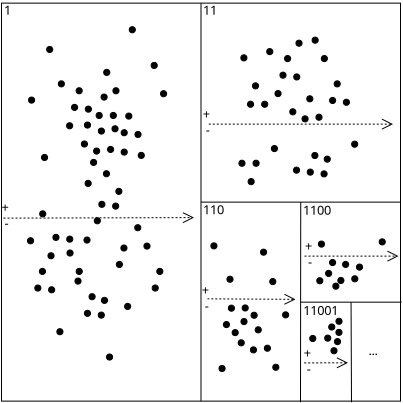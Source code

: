 <?xml version="1.0" encoding="UTF-8"?>
<dia:diagram xmlns:dia="http://www.lysator.liu.se/~alla/dia/">
  <dia:layer name="Background" visible="true" active="true">
    <dia:object type="Standard - Box" version="0" id="O0">
      <dia:attribute name="obj_pos">
        <dia:point val="5,5.05"/>
      </dia:attribute>
      <dia:attribute name="obj_bb">
        <dia:rectangle val="4.975,5.025;24.975,24.975"/>
      </dia:attribute>
      <dia:attribute name="elem_corner">
        <dia:point val="5,5.05"/>
      </dia:attribute>
      <dia:attribute name="elem_width">
        <dia:real val="19.95"/>
      </dia:attribute>
      <dia:attribute name="elem_height">
        <dia:real val="19.9"/>
      </dia:attribute>
      <dia:attribute name="border_width">
        <dia:real val="0.05"/>
      </dia:attribute>
      <dia:attribute name="show_background">
        <dia:boolean val="true"/>
      </dia:attribute>
    </dia:object>
    <dia:object type="Standard - Ellipse" version="0" id="O1">
      <dia:attribute name="obj_pos">
        <dia:point val="9.121,16.743"/>
      </dia:attribute>
      <dia:attribute name="obj_bb">
        <dia:rectangle val="9.121,16.743;9.429,17.05"/>
      </dia:attribute>
      <dia:attribute name="elem_corner">
        <dia:point val="9.121,16.743"/>
      </dia:attribute>
      <dia:attribute name="elem_width">
        <dia:real val="0.307"/>
      </dia:attribute>
      <dia:attribute name="elem_height">
        <dia:real val="0.307"/>
      </dia:attribute>
      <dia:attribute name="border_width">
        <dia:real val="1.175e-38"/>
      </dia:attribute>
      <dia:attribute name="inner_color">
        <dia:color val="#000000"/>
      </dia:attribute>
      <dia:attribute name="aspect">
        <dia:enum val="2"/>
      </dia:attribute>
    </dia:object>
    <dia:object type="Standard - Ellipse" version="0" id="O2">
      <dia:attribute name="obj_pos">
        <dia:point val="9.729,10.514"/>
      </dia:attribute>
      <dia:attribute name="obj_bb">
        <dia:rectangle val="9.729,10.514;10.036,10.821"/>
      </dia:attribute>
      <dia:attribute name="elem_corner">
        <dia:point val="9.729,10.514"/>
      </dia:attribute>
      <dia:attribute name="elem_width">
        <dia:real val="0.307"/>
      </dia:attribute>
      <dia:attribute name="elem_height">
        <dia:real val="0.307"/>
      </dia:attribute>
      <dia:attribute name="border_width">
        <dia:real val="1.175e-38"/>
      </dia:attribute>
      <dia:attribute name="inner_color">
        <dia:color val="#000000"/>
      </dia:attribute>
      <dia:attribute name="aspect">
        <dia:enum val="2"/>
      </dia:attribute>
    </dia:object>
    <dia:object type="Standard - Ellipse" version="0" id="O3">
      <dia:attribute name="obj_pos">
        <dia:point val="8.729,9.279"/>
      </dia:attribute>
      <dia:attribute name="obj_bb">
        <dia:rectangle val="8.729,9.279;9.036,9.586"/>
      </dia:attribute>
      <dia:attribute name="elem_corner">
        <dia:point val="8.729,9.279"/>
      </dia:attribute>
      <dia:attribute name="elem_width">
        <dia:real val="0.307"/>
      </dia:attribute>
      <dia:attribute name="elem_height">
        <dia:real val="0.307"/>
      </dia:attribute>
      <dia:attribute name="border_width">
        <dia:real val="1.175e-38"/>
      </dia:attribute>
      <dia:attribute name="inner_color">
        <dia:color val="#000000"/>
      </dia:attribute>
      <dia:attribute name="aspect">
        <dia:enum val="2"/>
      </dia:attribute>
    </dia:object>
    <dia:object type="Standard - Ellipse" version="0" id="O4">
      <dia:attribute name="obj_pos">
        <dia:point val="11.211,10.545"/>
      </dia:attribute>
      <dia:attribute name="obj_bb">
        <dia:rectangle val="11.211,10.545;11.518,10.852"/>
      </dia:attribute>
      <dia:attribute name="elem_corner">
        <dia:point val="11.211,10.545"/>
      </dia:attribute>
      <dia:attribute name="elem_width">
        <dia:real val="0.307"/>
      </dia:attribute>
      <dia:attribute name="elem_height">
        <dia:real val="0.307"/>
      </dia:attribute>
      <dia:attribute name="border_width">
        <dia:real val="1.175e-38"/>
      </dia:attribute>
      <dia:attribute name="inner_color">
        <dia:color val="#000000"/>
      </dia:attribute>
      <dia:attribute name="aspect">
        <dia:enum val="2"/>
      </dia:attribute>
    </dia:object>
    <dia:object type="Standard - Ellipse" version="0" id="O5">
      <dia:attribute name="obj_pos">
        <dia:point val="6.893,18.311"/>
      </dia:attribute>
      <dia:attribute name="obj_bb">
        <dia:rectangle val="6.893,18.311;7.2,18.618"/>
      </dia:attribute>
      <dia:attribute name="elem_corner">
        <dia:point val="6.893,18.311"/>
      </dia:attribute>
      <dia:attribute name="elem_width">
        <dia:real val="0.307"/>
      </dia:attribute>
      <dia:attribute name="elem_height">
        <dia:real val="0.307"/>
      </dia:attribute>
      <dia:attribute name="border_width">
        <dia:real val="1.175e-38"/>
      </dia:attribute>
      <dia:attribute name="inner_color">
        <dia:color val="#000000"/>
      </dia:attribute>
      <dia:attribute name="aspect">
        <dia:enum val="2"/>
      </dia:attribute>
    </dia:object>
    <dia:object type="Standard - Ellipse" version="0" id="O6">
      <dia:attribute name="obj_pos">
        <dia:point val="9.375,19.576"/>
      </dia:attribute>
      <dia:attribute name="obj_bb">
        <dia:rectangle val="9.375,19.576;9.682,19.884"/>
      </dia:attribute>
      <dia:attribute name="elem_corner">
        <dia:point val="9.375,19.576"/>
      </dia:attribute>
      <dia:attribute name="elem_width">
        <dia:real val="0.307"/>
      </dia:attribute>
      <dia:attribute name="elem_height">
        <dia:real val="0.307"/>
      </dia:attribute>
      <dia:attribute name="border_width">
        <dia:real val="1.175e-38"/>
      </dia:attribute>
      <dia:attribute name="inner_color">
        <dia:color val="#000000"/>
      </dia:attribute>
      <dia:attribute name="aspect">
        <dia:enum val="2"/>
      </dia:attribute>
    </dia:object>
    <dia:object type="Standard - Ellipse" version="0" id="O7">
      <dia:attribute name="obj_pos">
        <dia:point val="9.976,9.594"/>
      </dia:attribute>
      <dia:attribute name="obj_bb">
        <dia:rectangle val="9.976,9.594;10.283,9.901"/>
      </dia:attribute>
      <dia:attribute name="elem_corner">
        <dia:point val="9.976,9.594"/>
      </dia:attribute>
      <dia:attribute name="elem_width">
        <dia:real val="0.307"/>
      </dia:attribute>
      <dia:attribute name="elem_height">
        <dia:real val="0.307"/>
      </dia:attribute>
      <dia:attribute name="border_width">
        <dia:real val="1.175e-38"/>
      </dia:attribute>
      <dia:attribute name="inner_color">
        <dia:color val="#000000"/>
      </dia:attribute>
      <dia:attribute name="aspect">
        <dia:enum val="2"/>
      </dia:attribute>
    </dia:object>
    <dia:object type="Standard - Ellipse" version="0" id="O8">
      <dia:attribute name="obj_pos">
        <dia:point val="10.108,8.36"/>
      </dia:attribute>
      <dia:attribute name="obj_bb">
        <dia:rectangle val="10.108,8.36;10.415,8.667"/>
      </dia:attribute>
      <dia:attribute name="elem_corner">
        <dia:point val="10.108,8.36"/>
      </dia:attribute>
      <dia:attribute name="elem_width">
        <dia:real val="0.307"/>
      </dia:attribute>
      <dia:attribute name="elem_height">
        <dia:real val="0.307"/>
      </dia:attribute>
      <dia:attribute name="border_width">
        <dia:real val="1.175e-38"/>
      </dia:attribute>
      <dia:attribute name="inner_color">
        <dia:color val="#000000"/>
      </dia:attribute>
      <dia:attribute name="aspect">
        <dia:enum val="2"/>
      </dia:attribute>
    </dia:object>
    <dia:object type="Standard - Ellipse" version="0" id="O9">
      <dia:attribute name="obj_pos">
        <dia:point val="8.272,17.392"/>
      </dia:attribute>
      <dia:attribute name="obj_bb">
        <dia:rectangle val="8.272,17.392;8.579,17.699"/>
      </dia:attribute>
      <dia:attribute name="elem_corner">
        <dia:point val="8.272,17.392"/>
      </dia:attribute>
      <dia:attribute name="elem_width">
        <dia:real val="0.307"/>
      </dia:attribute>
      <dia:attribute name="elem_height">
        <dia:real val="0.307"/>
      </dia:attribute>
      <dia:attribute name="border_width">
        <dia:real val="1.175e-38"/>
      </dia:attribute>
      <dia:attribute name="inner_color">
        <dia:color val="#000000"/>
      </dia:attribute>
      <dia:attribute name="aspect">
        <dia:enum val="2"/>
      </dia:attribute>
    </dia:object>
    <dia:object type="Standard - Ellipse" version="0" id="O10">
      <dia:attribute name="obj_pos">
        <dia:point val="12.481,8.012"/>
      </dia:attribute>
      <dia:attribute name="obj_bb">
        <dia:rectangle val="12.481,8.012;12.788,8.319"/>
      </dia:attribute>
      <dia:attribute name="elem_corner">
        <dia:point val="12.481,8.012"/>
      </dia:attribute>
      <dia:attribute name="elem_width">
        <dia:real val="0.307"/>
      </dia:attribute>
      <dia:attribute name="elem_height">
        <dia:real val="0.307"/>
      </dia:attribute>
      <dia:attribute name="border_width">
        <dia:real val="1.175e-38"/>
      </dia:attribute>
      <dia:attribute name="inner_color">
        <dia:color val="#000000"/>
      </dia:attribute>
      <dia:attribute name="aspect">
        <dia:enum val="2"/>
      </dia:attribute>
    </dia:object>
    <dia:object type="Standard - Ellipse" version="0" id="O11">
      <dia:attribute name="obj_pos">
        <dia:point val="7.838,8.933"/>
      </dia:attribute>
      <dia:attribute name="obj_bb">
        <dia:rectangle val="7.838,8.933;8.145,9.24"/>
      </dia:attribute>
      <dia:attribute name="elem_corner">
        <dia:point val="7.838,8.933"/>
      </dia:attribute>
      <dia:attribute name="elem_width">
        <dia:real val="0.307"/>
      </dia:attribute>
      <dia:attribute name="elem_height">
        <dia:real val="0.307"/>
      </dia:attribute>
      <dia:attribute name="border_width">
        <dia:real val="1.175e-38"/>
      </dia:attribute>
      <dia:attribute name="inner_color">
        <dia:color val="#000000"/>
      </dia:attribute>
      <dia:attribute name="aspect">
        <dia:enum val="2"/>
      </dia:attribute>
    </dia:object>
    <dia:object type="Standard - Ellipse" version="0" id="O12">
      <dia:attribute name="obj_pos">
        <dia:point val="9.189,10.198"/>
      </dia:attribute>
      <dia:attribute name="obj_bb">
        <dia:rectangle val="9.189,10.198;9.496,10.506"/>
      </dia:attribute>
      <dia:attribute name="elem_corner">
        <dia:point val="9.189,10.198"/>
      </dia:attribute>
      <dia:attribute name="elem_width">
        <dia:real val="0.307"/>
      </dia:attribute>
      <dia:attribute name="elem_height">
        <dia:real val="0.307"/>
      </dia:attribute>
      <dia:attribute name="border_width">
        <dia:real val="1.175e-38"/>
      </dia:attribute>
      <dia:attribute name="inner_color">
        <dia:color val="#000000"/>
      </dia:attribute>
      <dia:attribute name="aspect">
        <dia:enum val="2"/>
      </dia:attribute>
    </dia:object>
    <dia:object type="Standard - Ellipse" version="0" id="O13">
      <dia:attribute name="obj_pos">
        <dia:point val="11.671,11.464"/>
      </dia:attribute>
      <dia:attribute name="obj_bb">
        <dia:rectangle val="11.671,11.464;11.978,11.771"/>
      </dia:attribute>
      <dia:attribute name="elem_corner">
        <dia:point val="11.671,11.464"/>
      </dia:attribute>
      <dia:attribute name="elem_width">
        <dia:real val="0.307"/>
      </dia:attribute>
      <dia:attribute name="elem_height">
        <dia:real val="0.307"/>
      </dia:attribute>
      <dia:attribute name="border_width">
        <dia:real val="1.175e-38"/>
      </dia:attribute>
      <dia:attribute name="inner_color">
        <dia:color val="#000000"/>
      </dia:attribute>
      <dia:attribute name="aspect">
        <dia:enum val="2"/>
      </dia:attribute>
    </dia:object>
    <dia:object type="Standard - Ellipse" version="0" id="O14">
      <dia:attribute name="obj_pos">
        <dia:point val="7.353,19.23"/>
      </dia:attribute>
      <dia:attribute name="obj_bb">
        <dia:rectangle val="7.353,19.23;7.66,19.537"/>
      </dia:attribute>
      <dia:attribute name="elem_corner">
        <dia:point val="7.353,19.23"/>
      </dia:attribute>
      <dia:attribute name="elem_width">
        <dia:real val="0.307"/>
      </dia:attribute>
      <dia:attribute name="elem_height">
        <dia:real val="0.307"/>
      </dia:attribute>
      <dia:attribute name="border_width">
        <dia:real val="1.175e-38"/>
      </dia:attribute>
      <dia:attribute name="inner_color">
        <dia:color val="#000000"/>
      </dia:attribute>
      <dia:attribute name="aspect">
        <dia:enum val="2"/>
      </dia:attribute>
    </dia:object>
    <dia:object type="Standard - Ellipse" version="0" id="O15">
      <dia:attribute name="obj_pos">
        <dia:point val="9.835,20.496"/>
      </dia:attribute>
      <dia:attribute name="obj_bb">
        <dia:rectangle val="9.835,20.496;10.142,20.803"/>
      </dia:attribute>
      <dia:attribute name="elem_corner">
        <dia:point val="9.835,20.496"/>
      </dia:attribute>
      <dia:attribute name="elem_width">
        <dia:real val="0.307"/>
      </dia:attribute>
      <dia:attribute name="elem_height">
        <dia:real val="0.307"/>
      </dia:attribute>
      <dia:attribute name="border_width">
        <dia:real val="1.175e-38"/>
      </dia:attribute>
      <dia:attribute name="inner_color">
        <dia:color val="#000000"/>
      </dia:attribute>
      <dia:attribute name="aspect">
        <dia:enum val="2"/>
      </dia:attribute>
    </dia:object>
    <dia:object type="Standard - Ellipse" version="0" id="O16">
      <dia:attribute name="obj_pos">
        <dia:point val="10.436,10.514"/>
      </dia:attribute>
      <dia:attribute name="obj_bb">
        <dia:rectangle val="10.436,10.514;10.743,10.821"/>
      </dia:attribute>
      <dia:attribute name="elem_corner">
        <dia:point val="10.436,10.514"/>
      </dia:attribute>
      <dia:attribute name="elem_width">
        <dia:real val="0.307"/>
      </dia:attribute>
      <dia:attribute name="elem_height">
        <dia:real val="0.307"/>
      </dia:attribute>
      <dia:attribute name="border_width">
        <dia:real val="1.175e-38"/>
      </dia:attribute>
      <dia:attribute name="inner_color">
        <dia:color val="#000000"/>
      </dia:attribute>
      <dia:attribute name="aspect">
        <dia:enum val="2"/>
      </dia:attribute>
    </dia:object>
    <dia:object type="Standard - Ellipse" version="0" id="O17">
      <dia:attribute name="obj_pos">
        <dia:point val="10.568,9.279"/>
      </dia:attribute>
      <dia:attribute name="obj_bb">
        <dia:rectangle val="10.568,9.279;10.875,9.586"/>
      </dia:attribute>
      <dia:attribute name="elem_corner">
        <dia:point val="10.568,9.279"/>
      </dia:attribute>
      <dia:attribute name="elem_width">
        <dia:real val="0.307"/>
      </dia:attribute>
      <dia:attribute name="elem_height">
        <dia:real val="0.307"/>
      </dia:attribute>
      <dia:attribute name="border_width">
        <dia:real val="1.175e-38"/>
      </dia:attribute>
      <dia:attribute name="inner_color">
        <dia:color val="#000000"/>
      </dia:attribute>
      <dia:attribute name="aspect">
        <dia:enum val="2"/>
      </dia:attribute>
    </dia:object>
    <dia:object type="Standard - Ellipse" version="0" id="O18">
      <dia:attribute name="obj_pos">
        <dia:point val="6.35,9.745"/>
      </dia:attribute>
      <dia:attribute name="obj_bb">
        <dia:rectangle val="6.35,9.745;6.657,10.052"/>
      </dia:attribute>
      <dia:attribute name="elem_corner">
        <dia:point val="6.35,9.745"/>
      </dia:attribute>
      <dia:attribute name="elem_width">
        <dia:real val="0.307"/>
      </dia:attribute>
      <dia:attribute name="elem_height">
        <dia:real val="0.307"/>
      </dia:attribute>
      <dia:attribute name="border_width">
        <dia:real val="1.175e-38"/>
      </dia:attribute>
      <dia:attribute name="inner_color">
        <dia:color val="#000000"/>
      </dia:attribute>
      <dia:attribute name="aspect">
        <dia:enum val="2"/>
      </dia:attribute>
    </dia:object>
    <dia:object type="Standard - Ellipse" version="0" id="O19">
      <dia:attribute name="obj_pos">
        <dia:point val="8.732,18.311"/>
      </dia:attribute>
      <dia:attribute name="obj_bb">
        <dia:rectangle val="8.732,18.311;9.039,18.618"/>
      </dia:attribute>
      <dia:attribute name="elem_corner">
        <dia:point val="8.732,18.311"/>
      </dia:attribute>
      <dia:attribute name="elem_width">
        <dia:real val="0.307"/>
      </dia:attribute>
      <dia:attribute name="elem_height">
        <dia:real val="0.307"/>
      </dia:attribute>
      <dia:attribute name="border_width">
        <dia:real val="1.175e-38"/>
      </dia:attribute>
      <dia:attribute name="inner_color">
        <dia:color val="#000000"/>
      </dia:attribute>
      <dia:attribute name="aspect">
        <dia:enum val="2"/>
      </dia:attribute>
    </dia:object>
    <dia:object type="Standard - Ellipse" version="0" id="O20">
      <dia:attribute name="obj_pos">
        <dia:point val="9.995,19.759"/>
      </dia:attribute>
      <dia:attribute name="obj_bb">
        <dia:rectangle val="9.995,19.759;10.302,20.066"/>
      </dia:attribute>
      <dia:attribute name="elem_corner">
        <dia:point val="9.995,19.759"/>
      </dia:attribute>
      <dia:attribute name="elem_width">
        <dia:real val="0.307"/>
      </dia:attribute>
      <dia:attribute name="elem_height">
        <dia:real val="0.307"/>
      </dia:attribute>
      <dia:attribute name="border_width">
        <dia:real val="1.175e-38"/>
      </dia:attribute>
      <dia:attribute name="inner_color">
        <dia:color val="#000000"/>
      </dia:attribute>
      <dia:attribute name="aspect">
        <dia:enum val="2"/>
      </dia:attribute>
    </dia:object>
    <dia:object type="Standard - Ellipse" version="0" id="O21">
      <dia:attribute name="obj_pos">
        <dia:point val="8.252,11.029"/>
      </dia:attribute>
      <dia:attribute name="obj_bb">
        <dia:rectangle val="8.252,11.029;8.559,11.336"/>
      </dia:attribute>
      <dia:attribute name="elem_corner">
        <dia:point val="8.252,11.029"/>
      </dia:attribute>
      <dia:attribute name="elem_width">
        <dia:real val="0.307"/>
      </dia:attribute>
      <dia:attribute name="elem_height">
        <dia:real val="0.307"/>
      </dia:attribute>
      <dia:attribute name="border_width">
        <dia:real val="1.175e-38"/>
      </dia:attribute>
      <dia:attribute name="inner_color">
        <dia:color val="#000000"/>
      </dia:attribute>
      <dia:attribute name="aspect">
        <dia:enum val="2"/>
      </dia:attribute>
    </dia:object>
    <dia:object type="Standard - Ellipse" version="0" id="O22">
      <dia:attribute name="obj_pos">
        <dia:point val="9.602,12.295"/>
      </dia:attribute>
      <dia:attribute name="obj_bb">
        <dia:rectangle val="9.602,12.295;9.91,12.602"/>
      </dia:attribute>
      <dia:attribute name="elem_corner">
        <dia:point val="9.602,12.295"/>
      </dia:attribute>
      <dia:attribute name="elem_width">
        <dia:real val="0.307"/>
      </dia:attribute>
      <dia:attribute name="elem_height">
        <dia:real val="0.307"/>
      </dia:attribute>
      <dia:attribute name="border_width">
        <dia:real val="1.175e-38"/>
      </dia:attribute>
      <dia:attribute name="inner_color">
        <dia:color val="#000000"/>
      </dia:attribute>
      <dia:attribute name="aspect">
        <dia:enum val="2"/>
      </dia:attribute>
    </dia:object>
    <dia:object type="Standard - Ellipse" version="0" id="O23">
      <dia:attribute name="obj_pos">
        <dia:point val="11.834,12.511"/>
      </dia:attribute>
      <dia:attribute name="obj_bb">
        <dia:rectangle val="11.834,12.511;12.142,12.818"/>
      </dia:attribute>
      <dia:attribute name="elem_corner">
        <dia:point val="11.834,12.511"/>
      </dia:attribute>
      <dia:attribute name="elem_width">
        <dia:real val="0.307"/>
      </dia:attribute>
      <dia:attribute name="elem_height">
        <dia:real val="0.307"/>
      </dia:attribute>
      <dia:attribute name="border_width">
        <dia:real val="1.175e-38"/>
      </dia:attribute>
      <dia:attribute name="inner_color">
        <dia:color val="#000000"/>
      </dia:attribute>
      <dia:attribute name="aspect">
        <dia:enum val="2"/>
      </dia:attribute>
    </dia:object>
    <dia:object type="Standard - Ellipse" version="0" id="O24">
      <dia:attribute name="obj_pos">
        <dia:point val="7.766,21.327"/>
      </dia:attribute>
      <dia:attribute name="obj_bb">
        <dia:rectangle val="7.766,21.327;8.073,21.634"/>
      </dia:attribute>
      <dia:attribute name="elem_corner">
        <dia:point val="7.766,21.327"/>
      </dia:attribute>
      <dia:attribute name="elem_width">
        <dia:real val="0.307"/>
      </dia:attribute>
      <dia:attribute name="elem_height">
        <dia:real val="0.307"/>
      </dia:attribute>
      <dia:attribute name="border_width">
        <dia:real val="1.175e-38"/>
      </dia:attribute>
      <dia:attribute name="inner_color">
        <dia:color val="#000000"/>
      </dia:attribute>
      <dia:attribute name="aspect">
        <dia:enum val="2"/>
      </dia:attribute>
    </dia:object>
    <dia:object type="Standard - Ellipse" version="0" id="O25">
      <dia:attribute name="obj_pos">
        <dia:point val="10.248,22.592"/>
      </dia:attribute>
      <dia:attribute name="obj_bb">
        <dia:rectangle val="10.248,22.592;10.555,22.899"/>
      </dia:attribute>
      <dia:attribute name="elem_corner">
        <dia:point val="10.248,22.592"/>
      </dia:attribute>
      <dia:attribute name="elem_width">
        <dia:real val="0.307"/>
      </dia:attribute>
      <dia:attribute name="elem_height">
        <dia:real val="0.307"/>
      </dia:attribute>
      <dia:attribute name="border_width">
        <dia:real val="1.175e-38"/>
      </dia:attribute>
      <dia:attribute name="inner_color">
        <dia:color val="#000000"/>
      </dia:attribute>
      <dia:attribute name="aspect">
        <dia:enum val="2"/>
      </dia:attribute>
    </dia:object>
    <dia:object type="Standard - Ellipse" version="0" id="O26">
      <dia:attribute name="obj_pos">
        <dia:point val="8.499,10.11"/>
      </dia:attribute>
      <dia:attribute name="obj_bb">
        <dia:rectangle val="8.499,10.11;8.806,10.417"/>
      </dia:attribute>
      <dia:attribute name="elem_corner">
        <dia:point val="8.499,10.11"/>
      </dia:attribute>
      <dia:attribute name="elem_width">
        <dia:real val="0.307"/>
      </dia:attribute>
      <dia:attribute name="elem_height">
        <dia:real val="0.307"/>
      </dia:attribute>
      <dia:attribute name="border_width">
        <dia:real val="1.175e-38"/>
      </dia:attribute>
      <dia:attribute name="inner_color">
        <dia:color val="#000000"/>
      </dia:attribute>
      <dia:attribute name="aspect">
        <dia:enum val="2"/>
      </dia:attribute>
    </dia:object>
    <dia:object type="Standard - Ellipse" version="0" id="O27">
      <dia:attribute name="obj_pos">
        <dia:point val="10.981,11.376"/>
      </dia:attribute>
      <dia:attribute name="obj_bb">
        <dia:rectangle val="10.981,11.376;11.288,11.683"/>
      </dia:attribute>
      <dia:attribute name="elem_corner">
        <dia:point val="10.981,11.376"/>
      </dia:attribute>
      <dia:attribute name="elem_width">
        <dia:real val="0.307"/>
      </dia:attribute>
      <dia:attribute name="elem_height">
        <dia:real val="0.307"/>
      </dia:attribute>
      <dia:attribute name="border_width">
        <dia:real val="1.175e-38"/>
      </dia:attribute>
      <dia:attribute name="inner_color">
        <dia:color val="#000000"/>
      </dia:attribute>
      <dia:attribute name="aspect">
        <dia:enum val="2"/>
      </dia:attribute>
    </dia:object>
    <dia:object type="Standard - Ellipse" version="0" id="O28">
      <dia:attribute name="obj_pos">
        <dia:point val="6.663,19.142"/>
      </dia:attribute>
      <dia:attribute name="obj_bb">
        <dia:rectangle val="6.663,19.142;6.97,19.449"/>
      </dia:attribute>
      <dia:attribute name="elem_corner">
        <dia:point val="6.663,19.142"/>
      </dia:attribute>
      <dia:attribute name="elem_width">
        <dia:real val="0.307"/>
      </dia:attribute>
      <dia:attribute name="elem_height">
        <dia:real val="0.307"/>
      </dia:attribute>
      <dia:attribute name="border_width">
        <dia:real val="1.175e-38"/>
      </dia:attribute>
      <dia:attribute name="inner_color">
        <dia:color val="#000000"/>
      </dia:attribute>
      <dia:attribute name="aspect">
        <dia:enum val="2"/>
      </dia:attribute>
    </dia:object>
    <dia:object type="Standard - Ellipse" version="0" id="O29">
      <dia:attribute name="obj_pos">
        <dia:point val="9.145,20.407"/>
      </dia:attribute>
      <dia:attribute name="obj_bb">
        <dia:rectangle val="9.145,20.407;9.452,20.714"/>
      </dia:attribute>
      <dia:attribute name="elem_corner">
        <dia:point val="9.145,20.407"/>
      </dia:attribute>
      <dia:attribute name="elem_width">
        <dia:real val="0.307"/>
      </dia:attribute>
      <dia:attribute name="elem_height">
        <dia:real val="0.307"/>
      </dia:attribute>
      <dia:attribute name="border_width">
        <dia:real val="1.175e-38"/>
      </dia:attribute>
      <dia:attribute name="inner_color">
        <dia:color val="#000000"/>
      </dia:attribute>
      <dia:attribute name="aspect">
        <dia:enum val="2"/>
      </dia:attribute>
    </dia:object>
    <dia:object type="Standard - Ellipse" version="0" id="O30">
      <dia:attribute name="obj_pos">
        <dia:point val="9.84,11.293"/>
      </dia:attribute>
      <dia:attribute name="obj_bb">
        <dia:rectangle val="9.84,11.293;10.148,11.6"/>
      </dia:attribute>
      <dia:attribute name="elem_corner">
        <dia:point val="9.84,11.293"/>
      </dia:attribute>
      <dia:attribute name="elem_width">
        <dia:real val="0.307"/>
      </dia:attribute>
      <dia:attribute name="elem_height">
        <dia:real val="0.307"/>
      </dia:attribute>
      <dia:attribute name="border_width">
        <dia:real val="1.175e-38"/>
      </dia:attribute>
      <dia:attribute name="inner_color">
        <dia:color val="#000000"/>
      </dia:attribute>
      <dia:attribute name="aspect">
        <dia:enum val="2"/>
      </dia:attribute>
    </dia:object>
    <dia:object type="Standard - Ellipse" version="0" id="O31">
      <dia:attribute name="obj_pos">
        <dia:point val="6.998,12.614"/>
      </dia:attribute>
      <dia:attribute name="obj_bb">
        <dia:rectangle val="6.998,12.614;7.305,12.921"/>
      </dia:attribute>
      <dia:attribute name="elem_corner">
        <dia:point val="6.998,12.614"/>
      </dia:attribute>
      <dia:attribute name="elem_width">
        <dia:real val="0.307"/>
      </dia:attribute>
      <dia:attribute name="elem_height">
        <dia:real val="0.307"/>
      </dia:attribute>
      <dia:attribute name="border_width">
        <dia:real val="1.175e-38"/>
      </dia:attribute>
      <dia:attribute name="inner_color">
        <dia:color val="#000000"/>
      </dia:attribute>
      <dia:attribute name="aspect">
        <dia:enum val="2"/>
      </dia:attribute>
    </dia:object>
    <dia:object type="Standard - Ellipse" version="0" id="O32">
      <dia:attribute name="obj_pos">
        <dia:point val="6.298,16.779"/>
      </dia:attribute>
      <dia:attribute name="obj_bb">
        <dia:rectangle val="6.298,16.779;6.605,17.086"/>
      </dia:attribute>
      <dia:attribute name="elem_corner">
        <dia:point val="6.298,16.779"/>
      </dia:attribute>
      <dia:attribute name="elem_width">
        <dia:real val="0.307"/>
      </dia:attribute>
      <dia:attribute name="elem_height">
        <dia:real val="0.307"/>
      </dia:attribute>
      <dia:attribute name="border_width">
        <dia:real val="1.175e-38"/>
      </dia:attribute>
      <dia:attribute name="inner_color">
        <dia:color val="#000000"/>
      </dia:attribute>
      <dia:attribute name="aspect">
        <dia:enum val="2"/>
      </dia:attribute>
    </dia:object>
    <dia:object type="Standard - Ellipse" version="0" id="O33">
      <dia:attribute name="obj_pos">
        <dia:point val="10.98,12.345"/>
      </dia:attribute>
      <dia:attribute name="obj_bb">
        <dia:rectangle val="10.98,12.345;11.287,12.652"/>
      </dia:attribute>
      <dia:attribute name="elem_corner">
        <dia:point val="10.98,12.345"/>
      </dia:attribute>
      <dia:attribute name="elem_width">
        <dia:real val="0.307"/>
      </dia:attribute>
      <dia:attribute name="elem_height">
        <dia:real val="0.307"/>
      </dia:attribute>
      <dia:attribute name="border_width">
        <dia:real val="1.175e-38"/>
      </dia:attribute>
      <dia:attribute name="inner_color">
        <dia:color val="#000000"/>
      </dia:attribute>
      <dia:attribute name="aspect">
        <dia:enum val="2"/>
      </dia:attribute>
    </dia:object>
    <dia:object type="Standard - Ellipse" version="0" id="O34">
      <dia:attribute name="obj_pos">
        <dia:point val="12.762,18.311"/>
      </dia:attribute>
      <dia:attribute name="obj_bb">
        <dia:rectangle val="12.762,18.311;13.069,18.618"/>
      </dia:attribute>
      <dia:attribute name="elem_corner">
        <dia:point val="12.762,18.311"/>
      </dia:attribute>
      <dia:attribute name="elem_width">
        <dia:real val="0.307"/>
      </dia:attribute>
      <dia:attribute name="elem_height">
        <dia:real val="0.307"/>
      </dia:attribute>
      <dia:attribute name="border_width">
        <dia:real val="1.175e-38"/>
      </dia:attribute>
      <dia:attribute name="inner_color">
        <dia:color val="#000000"/>
      </dia:attribute>
      <dia:attribute name="aspect">
        <dia:enum val="2"/>
      </dia:attribute>
    </dia:object>
    <dia:object type="Standard - Ellipse" version="0" id="O35">
      <dia:attribute name="obj_pos">
        <dia:point val="10.094,13.427"/>
      </dia:attribute>
      <dia:attribute name="obj_bb">
        <dia:rectangle val="10.094,13.427;10.401,13.734"/>
      </dia:attribute>
      <dia:attribute name="elem_corner">
        <dia:point val="10.094,13.427"/>
      </dia:attribute>
      <dia:attribute name="elem_width">
        <dia:real val="0.307"/>
      </dia:attribute>
      <dia:attribute name="elem_height">
        <dia:real val="0.307"/>
      </dia:attribute>
      <dia:attribute name="border_width">
        <dia:real val="1.175e-38"/>
      </dia:attribute>
      <dia:attribute name="inner_color">
        <dia:color val="#000000"/>
      </dia:attribute>
      <dia:attribute name="aspect">
        <dia:enum val="2"/>
      </dia:attribute>
    </dia:object>
    <dia:object type="Standard - Ellipse" version="0" id="O36">
      <dia:attribute name="obj_pos">
        <dia:point val="9.145,10.994"/>
      </dia:attribute>
      <dia:attribute name="obj_bb">
        <dia:rectangle val="9.145,10.994;9.452,11.301"/>
      </dia:attribute>
      <dia:attribute name="elem_corner">
        <dia:point val="9.145,10.994"/>
      </dia:attribute>
      <dia:attribute name="elem_width">
        <dia:real val="0.307"/>
      </dia:attribute>
      <dia:attribute name="elem_height">
        <dia:real val="0.307"/>
      </dia:attribute>
      <dia:attribute name="border_width">
        <dia:real val="1.175e-38"/>
      </dia:attribute>
      <dia:attribute name="inner_color">
        <dia:color val="#000000"/>
      </dia:attribute>
      <dia:attribute name="aspect">
        <dia:enum val="2"/>
      </dia:attribute>
    </dia:object>
    <dia:object type="Standard - Ellipse" version="0" id="O37">
      <dia:attribute name="obj_pos">
        <dia:point val="9.177,13.91"/>
      </dia:attribute>
      <dia:attribute name="obj_bb">
        <dia:rectangle val="9.177,13.91;9.484,14.217"/>
      </dia:attribute>
      <dia:attribute name="elem_corner">
        <dia:point val="9.177,13.91"/>
      </dia:attribute>
      <dia:attribute name="elem_width">
        <dia:real val="0.307"/>
      </dia:attribute>
      <dia:attribute name="elem_height">
        <dia:real val="0.307"/>
      </dia:attribute>
      <dia:attribute name="border_width">
        <dia:real val="1.175e-38"/>
      </dia:attribute>
      <dia:attribute name="inner_color">
        <dia:color val="#000000"/>
      </dia:attribute>
      <dia:attribute name="aspect">
        <dia:enum val="2"/>
      </dia:attribute>
    </dia:object>
    <dia:object type="Standard - Ellipse" version="0" id="O38">
      <dia:attribute name="obj_pos">
        <dia:point val="11.659,16.126"/>
      </dia:attribute>
      <dia:attribute name="obj_bb">
        <dia:rectangle val="11.659,16.126;11.966,16.433"/>
      </dia:attribute>
      <dia:attribute name="elem_corner">
        <dia:point val="11.659,16.126"/>
      </dia:attribute>
      <dia:attribute name="elem_width">
        <dia:real val="0.307"/>
      </dia:attribute>
      <dia:attribute name="elem_height">
        <dia:real val="0.307"/>
      </dia:attribute>
      <dia:attribute name="border_width">
        <dia:real val="1.175e-38"/>
      </dia:attribute>
      <dia:attribute name="inner_color">
        <dia:color val="#000000"/>
      </dia:attribute>
      <dia:attribute name="aspect">
        <dia:enum val="2"/>
      </dia:attribute>
    </dia:object>
    <dia:object type="Standard - Ellipse" version="0" id="O39">
      <dia:attribute name="obj_pos">
        <dia:point val="8.991,11.941"/>
      </dia:attribute>
      <dia:attribute name="obj_bb">
        <dia:rectangle val="8.991,11.941;9.298,12.249"/>
      </dia:attribute>
      <dia:attribute name="elem_corner">
        <dia:point val="8.991,11.941"/>
      </dia:attribute>
      <dia:attribute name="elem_width">
        <dia:real val="0.307"/>
      </dia:attribute>
      <dia:attribute name="elem_height">
        <dia:real val="0.307"/>
      </dia:attribute>
      <dia:attribute name="border_width">
        <dia:real val="1.175e-38"/>
      </dia:attribute>
      <dia:attribute name="inner_color">
        <dia:color val="#000000"/>
      </dia:attribute>
      <dia:attribute name="aspect">
        <dia:enum val="2"/>
      </dia:attribute>
    </dia:object>
    <dia:object type="Standard - Ellipse" version="0" id="O40">
      <dia:attribute name="obj_pos">
        <dia:point val="10.3,12.212"/>
      </dia:attribute>
      <dia:attribute name="obj_bb">
        <dia:rectangle val="10.3,12.212;10.607,12.519"/>
      </dia:attribute>
      <dia:attribute name="elem_corner">
        <dia:point val="10.3,12.212"/>
      </dia:attribute>
      <dia:attribute name="elem_width">
        <dia:real val="0.307"/>
      </dia:attribute>
      <dia:attribute name="elem_height">
        <dia:real val="0.307"/>
      </dia:attribute>
      <dia:attribute name="border_width">
        <dia:real val="1.175e-38"/>
      </dia:attribute>
      <dia:attribute name="inner_color">
        <dia:color val="#000000"/>
      </dia:attribute>
      <dia:attribute name="aspect">
        <dia:enum val="2"/>
      </dia:attribute>
    </dia:object>
    <dia:object type="Standard - Ellipse" version="0" id="O41">
      <dia:attribute name="obj_pos">
        <dia:point val="6.907,15.433"/>
      </dia:attribute>
      <dia:attribute name="obj_bb">
        <dia:rectangle val="6.907,15.433;7.214,15.74"/>
      </dia:attribute>
      <dia:attribute name="elem_corner">
        <dia:point val="6.907,15.433"/>
      </dia:attribute>
      <dia:attribute name="elem_width">
        <dia:real val="0.307"/>
      </dia:attribute>
      <dia:attribute name="elem_height">
        <dia:real val="0.307"/>
      </dia:attribute>
      <dia:attribute name="border_width">
        <dia:real val="1.175e-38"/>
      </dia:attribute>
      <dia:attribute name="inner_color">
        <dia:color val="#000000"/>
      </dia:attribute>
      <dia:attribute name="aspect">
        <dia:enum val="2"/>
      </dia:attribute>
    </dia:object>
    <dia:object type="Standard - Ellipse" version="0" id="O42">
      <dia:attribute name="obj_pos">
        <dia:point val="8.258,16.698"/>
      </dia:attribute>
      <dia:attribute name="obj_bb">
        <dia:rectangle val="8.258,16.698;8.565,17.006"/>
      </dia:attribute>
      <dia:attribute name="elem_corner">
        <dia:point val="8.258,16.698"/>
      </dia:attribute>
      <dia:attribute name="elem_width">
        <dia:real val="0.307"/>
      </dia:attribute>
      <dia:attribute name="elem_height">
        <dia:real val="0.307"/>
      </dia:attribute>
      <dia:attribute name="border_width">
        <dia:real val="1.175e-38"/>
      </dia:attribute>
      <dia:attribute name="inner_color">
        <dia:color val="#000000"/>
      </dia:attribute>
      <dia:attribute name="aspect">
        <dia:enum val="2"/>
      </dia:attribute>
    </dia:object>
    <dia:object type="Standard - Ellipse" version="0" id="O43">
      <dia:attribute name="obj_pos">
        <dia:point val="10.74,17.964"/>
      </dia:attribute>
      <dia:attribute name="obj_bb">
        <dia:rectangle val="10.74,17.964;11.047,18.271"/>
      </dia:attribute>
      <dia:attribute name="elem_corner">
        <dia:point val="10.74,17.964"/>
      </dia:attribute>
      <dia:attribute name="elem_width">
        <dia:real val="0.307"/>
      </dia:attribute>
      <dia:attribute name="elem_height">
        <dia:real val="0.307"/>
      </dia:attribute>
      <dia:attribute name="border_width">
        <dia:real val="1.175e-38"/>
      </dia:attribute>
      <dia:attribute name="inner_color">
        <dia:color val="#000000"/>
      </dia:attribute>
      <dia:attribute name="aspect">
        <dia:enum val="2"/>
      </dia:attribute>
    </dia:object>
    <dia:object type="Standard - Ellipse" version="0" id="O44">
      <dia:attribute name="obj_pos">
        <dia:point val="10.522,11.18"/>
      </dia:attribute>
      <dia:attribute name="obj_bb">
        <dia:rectangle val="10.522,11.18;10.829,11.487"/>
      </dia:attribute>
      <dia:attribute name="elem_corner">
        <dia:point val="10.522,11.18"/>
      </dia:attribute>
      <dia:attribute name="elem_width">
        <dia:real val="0.307"/>
      </dia:attribute>
      <dia:attribute name="elem_height">
        <dia:real val="0.307"/>
      </dia:attribute>
      <dia:attribute name="border_width">
        <dia:real val="1.175e-38"/>
      </dia:attribute>
      <dia:attribute name="inner_color">
        <dia:color val="#000000"/>
      </dia:attribute>
      <dia:attribute name="aspect">
        <dia:enum val="2"/>
      </dia:attribute>
    </dia:object>
    <dia:object type="Standard - Ellipse" version="0" id="O45">
      <dia:attribute name="obj_pos">
        <dia:point val="10.554,15.046"/>
      </dia:attribute>
      <dia:attribute name="obj_bb">
        <dia:rectangle val="10.554,15.046;10.861,15.353"/>
      </dia:attribute>
      <dia:attribute name="elem_corner">
        <dia:point val="10.554,15.046"/>
      </dia:attribute>
      <dia:attribute name="elem_width">
        <dia:real val="0.307"/>
      </dia:attribute>
      <dia:attribute name="elem_height">
        <dia:real val="0.307"/>
      </dia:attribute>
      <dia:attribute name="border_width">
        <dia:real val="1.175e-38"/>
      </dia:attribute>
      <dia:attribute name="inner_color">
        <dia:color val="#000000"/>
      </dia:attribute>
      <dia:attribute name="aspect">
        <dia:enum val="2"/>
      </dia:attribute>
    </dia:object>
    <dia:object type="Standard - Ellipse" version="0" id="O46">
      <dia:attribute name="obj_pos">
        <dia:point val="7.255,7.214"/>
      </dia:attribute>
      <dia:attribute name="obj_bb">
        <dia:rectangle val="7.255,7.214;7.562,7.521"/>
      </dia:attribute>
      <dia:attribute name="elem_corner">
        <dia:point val="7.255,7.214"/>
      </dia:attribute>
      <dia:attribute name="elem_width">
        <dia:real val="0.307"/>
      </dia:attribute>
      <dia:attribute name="elem_height">
        <dia:real val="0.307"/>
      </dia:attribute>
      <dia:attribute name="border_width">
        <dia:real val="1.175e-38"/>
      </dia:attribute>
      <dia:attribute name="inner_color">
        <dia:color val="#000000"/>
      </dia:attribute>
      <dia:attribute name="aspect">
        <dia:enum val="2"/>
      </dia:attribute>
    </dia:object>
    <dia:object type="Standard - Ellipse" version="0" id="O47">
      <dia:attribute name="obj_pos">
        <dia:point val="9.637,15.779"/>
      </dia:attribute>
      <dia:attribute name="obj_bb">
        <dia:rectangle val="9.637,15.779;9.944,16.086"/>
      </dia:attribute>
      <dia:attribute name="elem_corner">
        <dia:point val="9.637,15.779"/>
      </dia:attribute>
      <dia:attribute name="elem_width">
        <dia:real val="0.307"/>
      </dia:attribute>
      <dia:attribute name="elem_height">
        <dia:real val="0.307"/>
      </dia:attribute>
      <dia:attribute name="border_width">
        <dia:real val="1.175e-38"/>
      </dia:attribute>
      <dia:attribute name="inner_color">
        <dia:color val="#000000"/>
      </dia:attribute>
      <dia:attribute name="aspect">
        <dia:enum val="2"/>
      </dia:attribute>
    </dia:object>
    <dia:object type="Standard - Ellipse" version="0" id="O48">
      <dia:attribute name="obj_pos">
        <dia:point val="12.119,17.045"/>
      </dia:attribute>
      <dia:attribute name="obj_bb">
        <dia:rectangle val="12.119,17.045;12.426,17.352"/>
      </dia:attribute>
      <dia:attribute name="elem_corner">
        <dia:point val="12.119,17.045"/>
      </dia:attribute>
      <dia:attribute name="elem_width">
        <dia:real val="0.307"/>
      </dia:attribute>
      <dia:attribute name="elem_height">
        <dia:real val="0.307"/>
      </dia:attribute>
      <dia:attribute name="border_width">
        <dia:real val="1.175e-38"/>
      </dia:attribute>
      <dia:attribute name="inner_color">
        <dia:color val="#000000"/>
      </dia:attribute>
      <dia:attribute name="aspect">
        <dia:enum val="2"/>
      </dia:attribute>
    </dia:object>
    <dia:object type="Standard - Ellipse" version="0" id="O49">
      <dia:attribute name="obj_pos">
        <dia:point val="9.451,12.861"/>
      </dia:attribute>
      <dia:attribute name="obj_bb">
        <dia:rectangle val="9.451,12.861;9.758,13.168"/>
      </dia:attribute>
      <dia:attribute name="elem_corner">
        <dia:point val="9.451,12.861"/>
      </dia:attribute>
      <dia:attribute name="elem_width">
        <dia:real val="0.307"/>
      </dia:attribute>
      <dia:attribute name="elem_height">
        <dia:real val="0.307"/>
      </dia:attribute>
      <dia:attribute name="border_width">
        <dia:real val="1.175e-38"/>
      </dia:attribute>
      <dia:attribute name="inner_color">
        <dia:color val="#000000"/>
      </dia:attribute>
      <dia:attribute name="aspect">
        <dia:enum val="2"/>
      </dia:attribute>
    </dia:object>
    <dia:object type="Standard - Ellipse" version="0" id="O50">
      <dia:attribute name="obj_pos">
        <dia:point val="10.714,14.309"/>
      </dia:attribute>
      <dia:attribute name="obj_bb">
        <dia:rectangle val="10.714,14.309;11.021,14.616"/>
      </dia:attribute>
      <dia:attribute name="elem_corner">
        <dia:point val="10.714,14.309"/>
      </dia:attribute>
      <dia:attribute name="elem_width">
        <dia:real val="0.307"/>
      </dia:attribute>
      <dia:attribute name="elem_height">
        <dia:real val="0.307"/>
      </dia:attribute>
      <dia:attribute name="border_width">
        <dia:real val="1.175e-38"/>
      </dia:attribute>
      <dia:attribute name="inner_color">
        <dia:color val="#000000"/>
      </dia:attribute>
      <dia:attribute name="aspect">
        <dia:enum val="2"/>
      </dia:attribute>
    </dia:object>
    <dia:object type="Standard - Ellipse" version="0" id="O51">
      <dia:attribute name="obj_pos">
        <dia:point val="7.321,17.529"/>
      </dia:attribute>
      <dia:attribute name="obj_bb">
        <dia:rectangle val="7.321,17.529;7.628,17.837"/>
      </dia:attribute>
      <dia:attribute name="elem_corner">
        <dia:point val="7.321,17.529"/>
      </dia:attribute>
      <dia:attribute name="elem_width">
        <dia:real val="0.307"/>
      </dia:attribute>
      <dia:attribute name="elem_height">
        <dia:real val="0.307"/>
      </dia:attribute>
      <dia:attribute name="border_width">
        <dia:real val="1.175e-38"/>
      </dia:attribute>
      <dia:attribute name="inner_color">
        <dia:color val="#000000"/>
      </dia:attribute>
      <dia:attribute name="aspect">
        <dia:enum val="2"/>
      </dia:attribute>
    </dia:object>
    <dia:object type="Standard - Ellipse" version="0" id="O52">
      <dia:attribute name="obj_pos">
        <dia:point val="8.671,18.795"/>
      </dia:attribute>
      <dia:attribute name="obj_bb">
        <dia:rectangle val="8.671,18.795;8.979,19.102"/>
      </dia:attribute>
      <dia:attribute name="elem_corner">
        <dia:point val="8.671,18.795"/>
      </dia:attribute>
      <dia:attribute name="elem_width">
        <dia:real val="0.307"/>
      </dia:attribute>
      <dia:attribute name="elem_height">
        <dia:real val="0.307"/>
      </dia:attribute>
      <dia:attribute name="border_width">
        <dia:real val="1.175e-38"/>
      </dia:attribute>
      <dia:attribute name="inner_color">
        <dia:color val="#000000"/>
      </dia:attribute>
      <dia:attribute name="aspect">
        <dia:enum val="2"/>
      </dia:attribute>
    </dia:object>
    <dia:object type="Standard - Ellipse" version="0" id="O53">
      <dia:attribute name="obj_pos">
        <dia:point val="11.153,20.061"/>
      </dia:attribute>
      <dia:attribute name="obj_bb">
        <dia:rectangle val="11.153,20.061;11.46,20.368"/>
      </dia:attribute>
      <dia:attribute name="elem_corner">
        <dia:point val="11.153,20.061"/>
      </dia:attribute>
      <dia:attribute name="elem_width">
        <dia:real val="0.307"/>
      </dia:attribute>
      <dia:attribute name="elem_height">
        <dia:real val="0.307"/>
      </dia:attribute>
      <dia:attribute name="border_width">
        <dia:real val="1.175e-38"/>
      </dia:attribute>
      <dia:attribute name="inner_color">
        <dia:color val="#000000"/>
      </dia:attribute>
      <dia:attribute name="aspect">
        <dia:enum val="2"/>
      </dia:attribute>
    </dia:object>
    <dia:object type="Standard - Ellipse" version="0" id="O54">
      <dia:attribute name="obj_pos">
        <dia:point val="11.385,6.227"/>
      </dia:attribute>
      <dia:attribute name="obj_bb">
        <dia:rectangle val="11.385,6.227;11.692,6.534"/>
      </dia:attribute>
      <dia:attribute name="elem_corner">
        <dia:point val="11.385,6.227"/>
      </dia:attribute>
      <dia:attribute name="elem_width">
        <dia:real val="0.307"/>
      </dia:attribute>
      <dia:attribute name="elem_height">
        <dia:real val="0.307"/>
      </dia:attribute>
      <dia:attribute name="border_width">
        <dia:real val="1.175e-38"/>
      </dia:attribute>
      <dia:attribute name="inner_color">
        <dia:color val="#000000"/>
      </dia:attribute>
      <dia:attribute name="aspect">
        <dia:enum val="2"/>
      </dia:attribute>
    </dia:object>
    <dia:object type="Standard - Ellipse" version="0" id="O55">
      <dia:attribute name="obj_pos">
        <dia:point val="10.967,17.142"/>
      </dia:attribute>
      <dia:attribute name="obj_bb">
        <dia:rectangle val="10.967,17.142;11.274,17.449"/>
      </dia:attribute>
      <dia:attribute name="elem_corner">
        <dia:point val="10.967,17.142"/>
      </dia:attribute>
      <dia:attribute name="elem_width">
        <dia:real val="0.307"/>
      </dia:attribute>
      <dia:attribute name="elem_height">
        <dia:real val="0.307"/>
      </dia:attribute>
      <dia:attribute name="border_width">
        <dia:real val="1.175e-38"/>
      </dia:attribute>
      <dia:attribute name="inner_color">
        <dia:color val="#000000"/>
      </dia:attribute>
      <dia:attribute name="aspect">
        <dia:enum val="2"/>
      </dia:attribute>
    </dia:object>
    <dia:object type="Standard - Ellipse" version="0" id="O56">
      <dia:attribute name="obj_pos">
        <dia:point val="7.568,16.61"/>
      </dia:attribute>
      <dia:attribute name="obj_bb">
        <dia:rectangle val="7.568,16.61;7.875,16.917"/>
      </dia:attribute>
      <dia:attribute name="elem_corner">
        <dia:point val="7.568,16.61"/>
      </dia:attribute>
      <dia:attribute name="elem_width">
        <dia:real val="0.307"/>
      </dia:attribute>
      <dia:attribute name="elem_height">
        <dia:real val="0.307"/>
      </dia:attribute>
      <dia:attribute name="border_width">
        <dia:real val="1.175e-38"/>
      </dia:attribute>
      <dia:attribute name="inner_color">
        <dia:color val="#000000"/>
      </dia:attribute>
      <dia:attribute name="aspect">
        <dia:enum val="2"/>
      </dia:attribute>
    </dia:object>
    <dia:object type="Standard - Ellipse" version="0" id="O57">
      <dia:attribute name="obj_pos">
        <dia:point val="12.95,9.426"/>
      </dia:attribute>
      <dia:attribute name="obj_bb">
        <dia:rectangle val="12.95,9.426;13.257,9.733"/>
      </dia:attribute>
      <dia:attribute name="elem_corner">
        <dia:point val="12.95,9.426"/>
      </dia:attribute>
      <dia:attribute name="elem_width">
        <dia:real val="0.307"/>
      </dia:attribute>
      <dia:attribute name="elem_height">
        <dia:real val="0.307"/>
      </dia:attribute>
      <dia:attribute name="border_width">
        <dia:real val="1.175e-38"/>
      </dia:attribute>
      <dia:attribute name="inner_color">
        <dia:color val="#000000"/>
      </dia:attribute>
      <dia:attribute name="aspect">
        <dia:enum val="2"/>
      </dia:attribute>
    </dia:object>
    <dia:object type="Standard - Ellipse" version="0" id="O58">
      <dia:attribute name="obj_pos">
        <dia:point val="12.532,19.142"/>
      </dia:attribute>
      <dia:attribute name="obj_bb">
        <dia:rectangle val="12.532,19.142;12.839,19.449"/>
      </dia:attribute>
      <dia:attribute name="elem_corner">
        <dia:point val="12.532,19.142"/>
      </dia:attribute>
      <dia:attribute name="elem_width">
        <dia:real val="0.307"/>
      </dia:attribute>
      <dia:attribute name="elem_height">
        <dia:real val="0.307"/>
      </dia:attribute>
      <dia:attribute name="border_width">
        <dia:real val="1.175e-38"/>
      </dia:attribute>
      <dia:attribute name="inner_color">
        <dia:color val="#000000"/>
      </dia:attribute>
      <dia:attribute name="aspect">
        <dia:enum val="2"/>
      </dia:attribute>
    </dia:object>
    <dia:object type="Standard - Ellipse" version="0" id="O59">
      <dia:attribute name="obj_pos">
        <dia:point val="9.864,14.957"/>
      </dia:attribute>
      <dia:attribute name="obj_bb">
        <dia:rectangle val="9.864,14.957;10.171,15.264"/>
      </dia:attribute>
      <dia:attribute name="elem_corner">
        <dia:point val="9.864,14.957"/>
      </dia:attribute>
      <dia:attribute name="elem_width">
        <dia:real val="0.307"/>
      </dia:attribute>
      <dia:attribute name="elem_height">
        <dia:real val="0.307"/>
      </dia:attribute>
      <dia:attribute name="border_width">
        <dia:real val="1.175e-38"/>
      </dia:attribute>
      <dia:attribute name="inner_color">
        <dia:color val="#000000"/>
      </dia:attribute>
      <dia:attribute name="aspect">
        <dia:enum val="2"/>
      </dia:attribute>
    </dia:object>
    <dia:object type="Standard - Line" version="0" id="O60">
      <dia:attribute name="obj_pos">
        <dia:point val="14.975,5.05"/>
      </dia:attribute>
      <dia:attribute name="obj_bb">
        <dia:rectangle val="14.95,5.025;15,24.975"/>
      </dia:attribute>
      <dia:attribute name="conn_endpoints">
        <dia:point val="14.975,5.05"/>
        <dia:point val="14.975,24.95"/>
      </dia:attribute>
      <dia:attribute name="numcp">
        <dia:int val="1"/>
      </dia:attribute>
      <dia:attribute name="line_width">
        <dia:real val="0.05"/>
      </dia:attribute>
      <dia:connections>
        <dia:connection handle="0" to="O0" connection="1"/>
        <dia:connection handle="1" to="O0" connection="6"/>
      </dia:connections>
    </dia:object>
    <dia:object type="Standard - Text" version="1" id="O61">
      <dia:attribute name="obj_pos">
        <dia:point val="14.975,15"/>
      </dia:attribute>
      <dia:attribute name="obj_bb">
        <dia:rectangle val="14.975,14.405;14.975,15.152"/>
      </dia:attribute>
      <dia:attribute name="text">
        <dia:composite type="text">
          <dia:attribute name="string">
            <dia:string>##</dia:string>
          </dia:attribute>
          <dia:attribute name="font">
            <dia:font family="sans" style="0" name="Helvetica"/>
          </dia:attribute>
          <dia:attribute name="height">
            <dia:real val="0.8"/>
          </dia:attribute>
          <dia:attribute name="pos">
            <dia:point val="14.975,15"/>
          </dia:attribute>
          <dia:attribute name="color">
            <dia:color val="#000000"/>
          </dia:attribute>
          <dia:attribute name="alignment">
            <dia:enum val="0"/>
          </dia:attribute>
        </dia:composite>
      </dia:attribute>
      <dia:attribute name="valign">
        <dia:enum val="3"/>
      </dia:attribute>
      <dia:connections>
        <dia:connection handle="0" to="O0" connection="8"/>
      </dia:connections>
    </dia:object>
    <dia:object type="Standard - Text" version="1" id="O62">
      <dia:attribute name="obj_pos">
        <dia:point val="14.975,15"/>
      </dia:attribute>
      <dia:attribute name="obj_bb">
        <dia:rectangle val="14.975,14.405;14.975,15.152"/>
      </dia:attribute>
      <dia:attribute name="text">
        <dia:composite type="text">
          <dia:attribute name="string">
            <dia:string>##</dia:string>
          </dia:attribute>
          <dia:attribute name="font">
            <dia:font family="sans" style="0" name="Helvetica"/>
          </dia:attribute>
          <dia:attribute name="height">
            <dia:real val="0.8"/>
          </dia:attribute>
          <dia:attribute name="pos">
            <dia:point val="14.975,15"/>
          </dia:attribute>
          <dia:attribute name="color">
            <dia:color val="#000000"/>
          </dia:attribute>
          <dia:attribute name="alignment">
            <dia:enum val="0"/>
          </dia:attribute>
        </dia:composite>
      </dia:attribute>
      <dia:attribute name="valign">
        <dia:enum val="3"/>
      </dia:attribute>
      <dia:connections>
        <dia:connection handle="0" to="O0" connection="8"/>
      </dia:connections>
    </dia:object>
    <dia:object type="Standard - Text" version="1" id="O63">
      <dia:attribute name="obj_pos">
        <dia:point val="5.125,5.629"/>
      </dia:attribute>
      <dia:attribute name="obj_bb">
        <dia:rectangle val="5.125,5.034;5.532,5.781"/>
      </dia:attribute>
      <dia:attribute name="text">
        <dia:composite type="text">
          <dia:attribute name="string">
            <dia:string>#1#</dia:string>
          </dia:attribute>
          <dia:attribute name="font">
            <dia:font family="sans" style="0" name="Helvetica"/>
          </dia:attribute>
          <dia:attribute name="height">
            <dia:real val="0.8"/>
          </dia:attribute>
          <dia:attribute name="pos">
            <dia:point val="5.125,5.629"/>
          </dia:attribute>
          <dia:attribute name="color">
            <dia:color val="#000000"/>
          </dia:attribute>
          <dia:attribute name="alignment">
            <dia:enum val="0"/>
          </dia:attribute>
        </dia:composite>
      </dia:attribute>
      <dia:attribute name="valign">
        <dia:enum val="3"/>
      </dia:attribute>
    </dia:object>
    <dia:object type="Standard - Text" version="1" id="O64">
      <dia:attribute name="obj_pos">
        <dia:point val="15.075,5.629"/>
      </dia:attribute>
      <dia:attribute name="obj_bb">
        <dia:rectangle val="15.075,5.034;15.89,5.781"/>
      </dia:attribute>
      <dia:attribute name="text">
        <dia:composite type="text">
          <dia:attribute name="string">
            <dia:string>#11#</dia:string>
          </dia:attribute>
          <dia:attribute name="font">
            <dia:font family="sans" style="0" name="Helvetica"/>
          </dia:attribute>
          <dia:attribute name="height">
            <dia:real val="0.8"/>
          </dia:attribute>
          <dia:attribute name="pos">
            <dia:point val="15.075,5.629"/>
          </dia:attribute>
          <dia:attribute name="color">
            <dia:color val="#000000"/>
          </dia:attribute>
          <dia:attribute name="alignment">
            <dia:enum val="0"/>
          </dia:attribute>
        </dia:composite>
      </dia:attribute>
      <dia:attribute name="valign">
        <dia:enum val="3"/>
      </dia:attribute>
    </dia:object>
    <dia:object type="Standard - Text" version="1" id="O65">
      <dia:attribute name="obj_pos">
        <dia:point val="15.075,15.609"/>
      </dia:attribute>
      <dia:attribute name="obj_bb">
        <dia:rectangle val="15.075,15.014;16.297,15.761"/>
      </dia:attribute>
      <dia:attribute name="text">
        <dia:composite type="text">
          <dia:attribute name="string">
            <dia:string>#110#</dia:string>
          </dia:attribute>
          <dia:attribute name="font">
            <dia:font family="sans" style="0" name="Helvetica"/>
          </dia:attribute>
          <dia:attribute name="height">
            <dia:real val="0.8"/>
          </dia:attribute>
          <dia:attribute name="pos">
            <dia:point val="15.075,15.609"/>
          </dia:attribute>
          <dia:attribute name="color">
            <dia:color val="#000000"/>
          </dia:attribute>
          <dia:attribute name="alignment">
            <dia:enum val="0"/>
          </dia:attribute>
        </dia:composite>
      </dia:attribute>
      <dia:attribute name="valign">
        <dia:enum val="3"/>
      </dia:attribute>
    </dia:object>
    <dia:object type="Standard - Line" version="0" id="O66">
      <dia:attribute name="obj_pos">
        <dia:point val="14.975,15"/>
      </dia:attribute>
      <dia:attribute name="obj_bb">
        <dia:rectangle val="14.95,14.975;24.975,15.025"/>
      </dia:attribute>
      <dia:attribute name="conn_endpoints">
        <dia:point val="14.975,15"/>
        <dia:point val="24.95,15"/>
      </dia:attribute>
      <dia:attribute name="numcp">
        <dia:int val="1"/>
      </dia:attribute>
      <dia:attribute name="line_width">
        <dia:real val="0.05"/>
      </dia:attribute>
      <dia:connections>
        <dia:connection handle="0" to="O0" connection="8"/>
        <dia:connection handle="1" to="O0" connection="4"/>
      </dia:connections>
    </dia:object>
    <dia:object type="Standard - Line" version="0" id="O67">
      <dia:attribute name="obj_pos">
        <dia:point val="19.962,15"/>
      </dia:attribute>
      <dia:attribute name="obj_bb">
        <dia:rectangle val="19.925,14.975;19.988,25.029"/>
      </dia:attribute>
      <dia:attribute name="conn_endpoints">
        <dia:point val="19.962,15"/>
        <dia:point val="19.95,25.004"/>
      </dia:attribute>
      <dia:attribute name="numcp">
        <dia:int val="1"/>
      </dia:attribute>
      <dia:attribute name="line_width">
        <dia:real val="0.05"/>
      </dia:attribute>
      <dia:connections>
        <dia:connection handle="0" to="O66" connection="0"/>
      </dia:connections>
    </dia:object>
    <dia:object type="Standard - Line" version="0" id="O68">
      <dia:attribute name="obj_pos">
        <dia:point val="19.956,20.002"/>
      </dia:attribute>
      <dia:attribute name="obj_bb">
        <dia:rectangle val="19.931,19.977;25.025,20.029"/>
      </dia:attribute>
      <dia:attribute name="conn_endpoints">
        <dia:point val="19.956,20.002"/>
        <dia:point val="25,20.004"/>
      </dia:attribute>
      <dia:attribute name="numcp">
        <dia:int val="1"/>
      </dia:attribute>
      <dia:attribute name="line_width">
        <dia:real val="0.05"/>
      </dia:attribute>
      <dia:connections>
        <dia:connection handle="0" to="O67" connection="0"/>
      </dia:connections>
    </dia:object>
    <dia:object type="Standard - Ellipse" version="0" id="O69">
      <dia:attribute name="obj_pos">
        <dia:point val="17.299,9.953"/>
      </dia:attribute>
      <dia:attribute name="obj_bb">
        <dia:rectangle val="17.299,9.953;17.606,10.26"/>
      </dia:attribute>
      <dia:attribute name="elem_corner">
        <dia:point val="17.299,9.953"/>
      </dia:attribute>
      <dia:attribute name="elem_width">
        <dia:real val="0.307"/>
      </dia:attribute>
      <dia:attribute name="elem_height">
        <dia:real val="0.307"/>
      </dia:attribute>
      <dia:attribute name="border_width">
        <dia:real val="1.175e-38"/>
      </dia:attribute>
      <dia:attribute name="inner_color">
        <dia:color val="#000000"/>
      </dia:attribute>
      <dia:attribute name="aspect">
        <dia:enum val="2"/>
      </dia:attribute>
    </dia:object>
    <dia:object type="Standard - Ellipse" version="0" id="O70">
      <dia:attribute name="obj_pos">
        <dia:point val="19.15,7.669"/>
      </dia:attribute>
      <dia:attribute name="obj_bb">
        <dia:rectangle val="19.15,7.669;19.457,7.976"/>
      </dia:attribute>
      <dia:attribute name="elem_corner">
        <dia:point val="19.15,7.669"/>
      </dia:attribute>
      <dia:attribute name="elem_width">
        <dia:real val="0.307"/>
      </dia:attribute>
      <dia:attribute name="elem_height">
        <dia:real val="0.307"/>
      </dia:attribute>
      <dia:attribute name="border_width">
        <dia:real val="1.175e-38"/>
      </dia:attribute>
      <dia:attribute name="inner_color">
        <dia:color val="#000000"/>
      </dia:attribute>
      <dia:attribute name="aspect">
        <dia:enum val="2"/>
      </dia:attribute>
    </dia:object>
    <dia:object type="Standard - Ellipse" version="0" id="O71">
      <dia:attribute name="obj_pos">
        <dia:point val="21.631,8.934"/>
      </dia:attribute>
      <dia:attribute name="obj_bb">
        <dia:rectangle val="21.631,8.934;21.939,9.241"/>
      </dia:attribute>
      <dia:attribute name="elem_corner">
        <dia:point val="21.631,8.934"/>
      </dia:attribute>
      <dia:attribute name="elem_width">
        <dia:real val="0.307"/>
      </dia:attribute>
      <dia:attribute name="elem_height">
        <dia:real val="0.307"/>
      </dia:attribute>
      <dia:attribute name="border_width">
        <dia:real val="1.175e-38"/>
      </dia:attribute>
      <dia:attribute name="inner_color">
        <dia:color val="#000000"/>
      </dia:attribute>
      <dia:attribute name="aspect">
        <dia:enum val="2"/>
      </dia:attribute>
    </dia:object>
    <dia:object type="Standard - Ellipse" version="0" id="O72">
      <dia:attribute name="obj_pos">
        <dia:point val="17.547,9.034"/>
      </dia:attribute>
      <dia:attribute name="obj_bb">
        <dia:rectangle val="17.547,9.034;17.854,9.341"/>
      </dia:attribute>
      <dia:attribute name="elem_corner">
        <dia:point val="17.547,9.034"/>
      </dia:attribute>
      <dia:attribute name="elem_width">
        <dia:real val="0.307"/>
      </dia:attribute>
      <dia:attribute name="elem_height">
        <dia:real val="0.307"/>
      </dia:attribute>
      <dia:attribute name="border_width">
        <dia:real val="1.175e-38"/>
      </dia:attribute>
      <dia:attribute name="inner_color">
        <dia:color val="#000000"/>
      </dia:attribute>
      <dia:attribute name="aspect">
        <dia:enum val="2"/>
      </dia:attribute>
    </dia:object>
    <dia:object type="Standard - Ellipse" version="0" id="O73">
      <dia:attribute name="obj_pos">
        <dia:point val="20.528,6.749"/>
      </dia:attribute>
      <dia:attribute name="obj_bb">
        <dia:rectangle val="20.528,6.749;20.835,7.056"/>
      </dia:attribute>
      <dia:attribute name="elem_corner">
        <dia:point val="20.528,6.749"/>
      </dia:attribute>
      <dia:attribute name="elem_width">
        <dia:real val="0.307"/>
      </dia:attribute>
      <dia:attribute name="elem_height">
        <dia:real val="0.307"/>
      </dia:attribute>
      <dia:attribute name="border_width">
        <dia:real val="1.175e-38"/>
      </dia:attribute>
      <dia:attribute name="inner_color">
        <dia:color val="#000000"/>
      </dia:attribute>
      <dia:attribute name="aspect">
        <dia:enum val="2"/>
      </dia:attribute>
    </dia:object>
    <dia:object type="Standard - Ellipse" version="0" id="O74">
      <dia:attribute name="obj_pos">
        <dia:point val="18.259,7.322"/>
      </dia:attribute>
      <dia:attribute name="obj_bb">
        <dia:rectangle val="18.259,7.322;18.566,7.629"/>
      </dia:attribute>
      <dia:attribute name="elem_corner">
        <dia:point val="18.259,7.322"/>
      </dia:attribute>
      <dia:attribute name="elem_width">
        <dia:real val="0.307"/>
      </dia:attribute>
      <dia:attribute name="elem_height">
        <dia:real val="0.307"/>
      </dia:attribute>
      <dia:attribute name="border_width">
        <dia:real val="1.175e-38"/>
      </dia:attribute>
      <dia:attribute name="inner_color">
        <dia:color val="#000000"/>
      </dia:attribute>
      <dia:attribute name="aspect">
        <dia:enum val="2"/>
      </dia:attribute>
    </dia:object>
    <dia:object type="Standard - Ellipse" version="0" id="O75">
      <dia:attribute name="obj_pos">
        <dia:point val="19.609,8.588"/>
      </dia:attribute>
      <dia:attribute name="obj_bb">
        <dia:rectangle val="19.609,8.588;19.916,8.895"/>
      </dia:attribute>
      <dia:attribute name="elem_corner">
        <dia:point val="19.609,8.588"/>
      </dia:attribute>
      <dia:attribute name="elem_width">
        <dia:real val="0.307"/>
      </dia:attribute>
      <dia:attribute name="elem_height">
        <dia:real val="0.307"/>
      </dia:attribute>
      <dia:attribute name="border_width">
        <dia:real val="1.175e-38"/>
      </dia:attribute>
      <dia:attribute name="inner_color">
        <dia:color val="#000000"/>
      </dia:attribute>
      <dia:attribute name="aspect">
        <dia:enum val="2"/>
      </dia:attribute>
    </dia:object>
    <dia:object type="Standard - Ellipse" version="0" id="O76">
      <dia:attribute name="obj_pos">
        <dia:point val="22.091,9.854"/>
      </dia:attribute>
      <dia:attribute name="obj_bb">
        <dia:rectangle val="22.091,9.854;22.398,10.161"/>
      </dia:attribute>
      <dia:attribute name="elem_corner">
        <dia:point val="22.091,9.854"/>
      </dia:attribute>
      <dia:attribute name="elem_width">
        <dia:real val="0.307"/>
      </dia:attribute>
      <dia:attribute name="elem_height">
        <dia:real val="0.307"/>
      </dia:attribute>
      <dia:attribute name="border_width">
        <dia:real val="1.175e-38"/>
      </dia:attribute>
      <dia:attribute name="inner_color">
        <dia:color val="#000000"/>
      </dia:attribute>
      <dia:attribute name="aspect">
        <dia:enum val="2"/>
      </dia:attribute>
    </dia:object>
    <dia:object type="Standard - Ellipse" version="0" id="O77">
      <dia:attribute name="obj_pos">
        <dia:point val="18.006,9.953"/>
      </dia:attribute>
      <dia:attribute name="obj_bb">
        <dia:rectangle val="18.006,9.953;18.313,10.26"/>
      </dia:attribute>
      <dia:attribute name="elem_corner">
        <dia:point val="18.006,9.953"/>
      </dia:attribute>
      <dia:attribute name="elem_width">
        <dia:real val="0.307"/>
      </dia:attribute>
      <dia:attribute name="elem_height">
        <dia:real val="0.307"/>
      </dia:attribute>
      <dia:attribute name="border_width">
        <dia:real val="1.175e-38"/>
      </dia:attribute>
      <dia:attribute name="inner_color">
        <dia:color val="#000000"/>
      </dia:attribute>
      <dia:attribute name="aspect">
        <dia:enum val="2"/>
      </dia:attribute>
    </dia:object>
    <dia:object type="Standard - Ellipse" version="0" id="O78">
      <dia:attribute name="obj_pos">
        <dia:point val="20.988,7.669"/>
      </dia:attribute>
      <dia:attribute name="obj_bb">
        <dia:rectangle val="20.988,7.669;21.295,7.976"/>
      </dia:attribute>
      <dia:attribute name="elem_corner">
        <dia:point val="20.988,7.669"/>
      </dia:attribute>
      <dia:attribute name="elem_width">
        <dia:real val="0.307"/>
      </dia:attribute>
      <dia:attribute name="elem_height">
        <dia:real val="0.307"/>
      </dia:attribute>
      <dia:attribute name="border_width">
        <dia:real val="1.175e-38"/>
      </dia:attribute>
      <dia:attribute name="inner_color">
        <dia:color val="#000000"/>
      </dia:attribute>
      <dia:attribute name="aspect">
        <dia:enum val="2"/>
      </dia:attribute>
    </dia:object>
    <dia:object type="Standard - Ellipse" version="0" id="O79">
      <dia:attribute name="obj_pos">
        <dia:point val="18.672,9.419"/>
      </dia:attribute>
      <dia:attribute name="obj_bb">
        <dia:rectangle val="18.672,9.419;18.979,9.726"/>
      </dia:attribute>
      <dia:attribute name="elem_corner">
        <dia:point val="18.672,9.419"/>
      </dia:attribute>
      <dia:attribute name="elem_width">
        <dia:real val="0.307"/>
      </dia:attribute>
      <dia:attribute name="elem_height">
        <dia:real val="0.307"/>
      </dia:attribute>
      <dia:attribute name="border_width">
        <dia:real val="1.175e-38"/>
      </dia:attribute>
      <dia:attribute name="inner_color">
        <dia:color val="#000000"/>
      </dia:attribute>
      <dia:attribute name="aspect">
        <dia:enum val="2"/>
      </dia:attribute>
    </dia:object>
    <dia:object type="Standard - Ellipse" version="0" id="O80">
      <dia:attribute name="obj_pos">
        <dia:point val="20.023,10.684"/>
      </dia:attribute>
      <dia:attribute name="obj_bb">
        <dia:rectangle val="20.023,10.684;20.33,10.992"/>
      </dia:attribute>
      <dia:attribute name="elem_corner">
        <dia:point val="20.023,10.684"/>
      </dia:attribute>
      <dia:attribute name="elem_width">
        <dia:real val="0.307"/>
      </dia:attribute>
      <dia:attribute name="elem_height">
        <dia:real val="0.307"/>
      </dia:attribute>
      <dia:attribute name="border_width">
        <dia:real val="1.175e-38"/>
      </dia:attribute>
      <dia:attribute name="inner_color">
        <dia:color val="#000000"/>
      </dia:attribute>
      <dia:attribute name="aspect">
        <dia:enum val="2"/>
      </dia:attribute>
    </dia:object>
    <dia:object type="Standard - Ellipse" version="0" id="O81">
      <dia:attribute name="obj_pos">
        <dia:point val="22.505,11.95"/>
      </dia:attribute>
      <dia:attribute name="obj_bb">
        <dia:rectangle val="22.505,11.95;22.812,12.257"/>
      </dia:attribute>
      <dia:attribute name="elem_corner">
        <dia:point val="22.505,11.95"/>
      </dia:attribute>
      <dia:attribute name="elem_width">
        <dia:real val="0.307"/>
      </dia:attribute>
      <dia:attribute name="elem_height">
        <dia:real val="0.307"/>
      </dia:attribute>
      <dia:attribute name="border_width">
        <dia:real val="1.175e-38"/>
      </dia:attribute>
      <dia:attribute name="inner_color">
        <dia:color val="#000000"/>
      </dia:attribute>
      <dia:attribute name="aspect">
        <dia:enum val="2"/>
      </dia:attribute>
    </dia:object>
    <dia:object type="Standard - Ellipse" version="0" id="O82">
      <dia:attribute name="obj_pos">
        <dia:point val="18.92,8.499"/>
      </dia:attribute>
      <dia:attribute name="obj_bb">
        <dia:rectangle val="18.92,8.499;19.227,8.807"/>
      </dia:attribute>
      <dia:attribute name="elem_corner">
        <dia:point val="18.92,8.499"/>
      </dia:attribute>
      <dia:attribute name="elem_width">
        <dia:real val="0.307"/>
      </dia:attribute>
      <dia:attribute name="elem_height">
        <dia:real val="0.307"/>
      </dia:attribute>
      <dia:attribute name="border_width">
        <dia:real val="1.175e-38"/>
      </dia:attribute>
      <dia:attribute name="inner_color">
        <dia:color val="#000000"/>
      </dia:attribute>
      <dia:attribute name="aspect">
        <dia:enum val="2"/>
      </dia:attribute>
    </dia:object>
    <dia:object type="Standard - Ellipse" version="0" id="O83">
      <dia:attribute name="obj_pos">
        <dia:point val="21.402,9.765"/>
      </dia:attribute>
      <dia:attribute name="obj_bb">
        <dia:rectangle val="21.402,9.765;21.709,10.072"/>
      </dia:attribute>
      <dia:attribute name="elem_corner">
        <dia:point val="21.402,9.765"/>
      </dia:attribute>
      <dia:attribute name="elem_width">
        <dia:real val="0.307"/>
      </dia:attribute>
      <dia:attribute name="elem_height">
        <dia:real val="0.307"/>
      </dia:attribute>
      <dia:attribute name="border_width">
        <dia:real val="1.175e-38"/>
      </dia:attribute>
      <dia:attribute name="inner_color">
        <dia:color val="#000000"/>
      </dia:attribute>
      <dia:attribute name="aspect">
        <dia:enum val="2"/>
      </dia:attribute>
    </dia:object>
    <dia:object type="Standard - Ellipse" version="0" id="O84">
      <dia:attribute name="obj_pos">
        <dia:point val="20.261,9.682"/>
      </dia:attribute>
      <dia:attribute name="obj_bb">
        <dia:rectangle val="20.261,9.682;20.568,9.989"/>
      </dia:attribute>
      <dia:attribute name="elem_corner">
        <dia:point val="20.261,9.682"/>
      </dia:attribute>
      <dia:attribute name="elem_width">
        <dia:real val="0.307"/>
      </dia:attribute>
      <dia:attribute name="elem_height">
        <dia:real val="0.307"/>
      </dia:attribute>
      <dia:attribute name="border_width">
        <dia:real val="1.175e-38"/>
      </dia:attribute>
      <dia:attribute name="inner_color">
        <dia:color val="#000000"/>
      </dia:attribute>
      <dia:attribute name="aspect">
        <dia:enum val="2"/>
      </dia:attribute>
    </dia:object>
    <dia:object type="Standard - Ellipse" version="0" id="O85">
      <dia:attribute name="obj_pos">
        <dia:point val="16.868,12.903"/>
      </dia:attribute>
      <dia:attribute name="obj_bb">
        <dia:rectangle val="16.868,12.903;17.175,13.21"/>
      </dia:attribute>
      <dia:attribute name="elem_corner">
        <dia:point val="16.868,12.903"/>
      </dia:attribute>
      <dia:attribute name="elem_width">
        <dia:real val="0.307"/>
      </dia:attribute>
      <dia:attribute name="elem_height">
        <dia:real val="0.307"/>
      </dia:attribute>
      <dia:attribute name="border_width">
        <dia:real val="1.175e-38"/>
      </dia:attribute>
      <dia:attribute name="inner_color">
        <dia:color val="#000000"/>
      </dia:attribute>
      <dia:attribute name="aspect">
        <dia:enum val="2"/>
      </dia:attribute>
    </dia:object>
    <dia:object type="Standard - Ellipse" version="0" id="O86">
      <dia:attribute name="obj_pos">
        <dia:point val="20.514,12.516"/>
      </dia:attribute>
      <dia:attribute name="obj_bb">
        <dia:rectangle val="20.514,12.516;20.822,12.823"/>
      </dia:attribute>
      <dia:attribute name="elem_corner">
        <dia:point val="20.514,12.516"/>
      </dia:attribute>
      <dia:attribute name="elem_width">
        <dia:real val="0.307"/>
      </dia:attribute>
      <dia:attribute name="elem_height">
        <dia:real val="0.307"/>
      </dia:attribute>
      <dia:attribute name="border_width">
        <dia:real val="1.175e-38"/>
      </dia:attribute>
      <dia:attribute name="inner_color">
        <dia:color val="#000000"/>
      </dia:attribute>
      <dia:attribute name="aspect">
        <dia:enum val="2"/>
      </dia:attribute>
    </dia:object>
    <dia:object type="Standard - Ellipse" version="0" id="O87">
      <dia:attribute name="obj_pos">
        <dia:point val="16.965,7.634"/>
      </dia:attribute>
      <dia:attribute name="obj_bb">
        <dia:rectangle val="16.965,7.634;17.273,7.941"/>
      </dia:attribute>
      <dia:attribute name="elem_corner">
        <dia:point val="16.965,7.634"/>
      </dia:attribute>
      <dia:attribute name="elem_width">
        <dia:real val="0.307"/>
      </dia:attribute>
      <dia:attribute name="elem_height">
        <dia:real val="0.307"/>
      </dia:attribute>
      <dia:attribute name="border_width">
        <dia:real val="1.175e-38"/>
      </dia:attribute>
      <dia:attribute name="inner_color">
        <dia:color val="#000000"/>
      </dia:attribute>
      <dia:attribute name="aspect">
        <dia:enum val="2"/>
      </dia:attribute>
    </dia:object>
    <dia:object type="Standard - Ellipse" version="0" id="O88">
      <dia:attribute name="obj_pos">
        <dia:point val="19.597,13.249"/>
      </dia:attribute>
      <dia:attribute name="obj_bb">
        <dia:rectangle val="19.597,13.249;19.904,13.556"/>
      </dia:attribute>
      <dia:attribute name="elem_corner">
        <dia:point val="19.597,13.249"/>
      </dia:attribute>
      <dia:attribute name="elem_width">
        <dia:real val="0.307"/>
      </dia:attribute>
      <dia:attribute name="elem_height">
        <dia:real val="0.307"/>
      </dia:attribute>
      <dia:attribute name="border_width">
        <dia:real val="1.175e-38"/>
      </dia:attribute>
      <dia:attribute name="inner_color">
        <dia:color val="#000000"/>
      </dia:attribute>
      <dia:attribute name="aspect">
        <dia:enum val="2"/>
      </dia:attribute>
    </dia:object>
    <dia:object type="Standard - Ellipse" version="0" id="O89">
      <dia:attribute name="obj_pos">
        <dia:point val="19.411,10.331"/>
      </dia:attribute>
      <dia:attribute name="obj_bb">
        <dia:rectangle val="19.411,10.331;19.718,10.638"/>
      </dia:attribute>
      <dia:attribute name="elem_corner">
        <dia:point val="19.411,10.331"/>
      </dia:attribute>
      <dia:attribute name="elem_width">
        <dia:real val="0.307"/>
      </dia:attribute>
      <dia:attribute name="elem_height">
        <dia:real val="0.307"/>
      </dia:attribute>
      <dia:attribute name="border_width">
        <dia:real val="1.175e-38"/>
      </dia:attribute>
      <dia:attribute name="inner_color">
        <dia:color val="#000000"/>
      </dia:attribute>
      <dia:attribute name="aspect">
        <dia:enum val="2"/>
      </dia:attribute>
    </dia:object>
    <dia:object type="Standard - Ellipse" version="0" id="O90">
      <dia:attribute name="obj_pos">
        <dia:point val="20.72,10.601"/>
      </dia:attribute>
      <dia:attribute name="obj_bb">
        <dia:rectangle val="20.72,10.601;21.027,10.909"/>
      </dia:attribute>
      <dia:attribute name="elem_corner">
        <dia:point val="20.72,10.601"/>
      </dia:attribute>
      <dia:attribute name="elem_width">
        <dia:real val="0.307"/>
      </dia:attribute>
      <dia:attribute name="elem_height">
        <dia:real val="0.307"/>
      </dia:attribute>
      <dia:attribute name="border_width">
        <dia:real val="1.175e-38"/>
      </dia:attribute>
      <dia:attribute name="inner_color">
        <dia:color val="#000000"/>
      </dia:attribute>
      <dia:attribute name="aspect">
        <dia:enum val="2"/>
      </dia:attribute>
    </dia:object>
    <dia:object type="Standard - Ellipse" version="0" id="O91">
      <dia:attribute name="obj_pos">
        <dia:point val="17.328,13.822"/>
      </dia:attribute>
      <dia:attribute name="obj_bb">
        <dia:rectangle val="17.328,13.822;17.635,14.129"/>
      </dia:attribute>
      <dia:attribute name="elem_corner">
        <dia:point val="17.328,13.822"/>
      </dia:attribute>
      <dia:attribute name="elem_width">
        <dia:real val="0.307"/>
      </dia:attribute>
      <dia:attribute name="elem_height">
        <dia:real val="0.307"/>
      </dia:attribute>
      <dia:attribute name="border_width">
        <dia:real val="1.175e-38"/>
      </dia:attribute>
      <dia:attribute name="inner_color">
        <dia:color val="#000000"/>
      </dia:attribute>
      <dia:attribute name="aspect">
        <dia:enum val="2"/>
      </dia:attribute>
    </dia:object>
    <dia:object type="Standard - Ellipse" version="0" id="O92">
      <dia:attribute name="obj_pos">
        <dia:point val="18.492,12.169"/>
      </dia:attribute>
      <dia:attribute name="obj_bb">
        <dia:rectangle val="18.492,12.169;18.799,12.476"/>
      </dia:attribute>
      <dia:attribute name="elem_corner">
        <dia:point val="18.492,12.169"/>
      </dia:attribute>
      <dia:attribute name="elem_width">
        <dia:real val="0.307"/>
      </dia:attribute>
      <dia:attribute name="elem_height">
        <dia:real val="0.307"/>
      </dia:attribute>
      <dia:attribute name="border_width">
        <dia:real val="1.175e-38"/>
      </dia:attribute>
      <dia:attribute name="inner_color">
        <dia:color val="#000000"/>
      </dia:attribute>
      <dia:attribute name="aspect">
        <dia:enum val="2"/>
      </dia:attribute>
    </dia:object>
    <dia:object type="Standard - Ellipse" version="0" id="O93">
      <dia:attribute name="obj_pos">
        <dia:point val="20.974,13.435"/>
      </dia:attribute>
      <dia:attribute name="obj_bb">
        <dia:rectangle val="20.974,13.435;21.281,13.742"/>
      </dia:attribute>
      <dia:attribute name="elem_corner">
        <dia:point val="20.974,13.435"/>
      </dia:attribute>
      <dia:attribute name="elem_width">
        <dia:real val="0.307"/>
      </dia:attribute>
      <dia:attribute name="elem_height">
        <dia:real val="0.307"/>
      </dia:attribute>
      <dia:attribute name="border_width">
        <dia:real val="1.175e-38"/>
      </dia:attribute>
      <dia:attribute name="inner_color">
        <dia:color val="#000000"/>
      </dia:attribute>
      <dia:attribute name="aspect">
        <dia:enum val="2"/>
      </dia:attribute>
    </dia:object>
    <dia:object type="Standard - Ellipse" version="0" id="O94">
      <dia:attribute name="obj_pos">
        <dia:point val="17.575,12.903"/>
      </dia:attribute>
      <dia:attribute name="obj_bb">
        <dia:rectangle val="17.575,12.903;17.882,13.21"/>
      </dia:attribute>
      <dia:attribute name="elem_corner">
        <dia:point val="17.575,12.903"/>
      </dia:attribute>
      <dia:attribute name="elem_width">
        <dia:real val="0.307"/>
      </dia:attribute>
      <dia:attribute name="elem_height">
        <dia:real val="0.307"/>
      </dia:attribute>
      <dia:attribute name="border_width">
        <dia:real val="1.175e-38"/>
      </dia:attribute>
      <dia:attribute name="inner_color">
        <dia:color val="#000000"/>
      </dia:attribute>
      <dia:attribute name="aspect">
        <dia:enum val="2"/>
      </dia:attribute>
    </dia:object>
    <dia:object type="Standard - Ellipse" version="0" id="O95">
      <dia:attribute name="obj_pos">
        <dia:point val="19.721,6.9"/>
      </dia:attribute>
      <dia:attribute name="obj_bb">
        <dia:rectangle val="19.721,6.9;20.028,7.207"/>
      </dia:attribute>
      <dia:attribute name="elem_corner">
        <dia:point val="19.721,6.9"/>
      </dia:attribute>
      <dia:attribute name="elem_width">
        <dia:real val="0.307"/>
      </dia:attribute>
      <dia:attribute name="elem_height">
        <dia:real val="0.307"/>
      </dia:attribute>
      <dia:attribute name="border_width">
        <dia:real val="1.175e-38"/>
      </dia:attribute>
      <dia:attribute name="inner_color">
        <dia:color val="#000000"/>
      </dia:attribute>
      <dia:attribute name="aspect">
        <dia:enum val="2"/>
      </dia:attribute>
    </dia:object>
    <dia:object type="Standard - Ellipse" version="0" id="O96">
      <dia:attribute name="obj_pos">
        <dia:point val="21.134,12.698"/>
      </dia:attribute>
      <dia:attribute name="obj_bb">
        <dia:rectangle val="21.134,12.698;21.441,13.005"/>
      </dia:attribute>
      <dia:attribute name="elem_corner">
        <dia:point val="21.134,12.698"/>
      </dia:attribute>
      <dia:attribute name="elem_width">
        <dia:real val="0.307"/>
      </dia:attribute>
      <dia:attribute name="elem_height">
        <dia:real val="0.307"/>
      </dia:attribute>
      <dia:attribute name="border_width">
        <dia:real val="1.175e-38"/>
      </dia:attribute>
      <dia:attribute name="inner_color">
        <dia:color val="#000000"/>
      </dia:attribute>
      <dia:attribute name="aspect">
        <dia:enum val="2"/>
      </dia:attribute>
    </dia:object>
    <dia:object type="Standard - Ellipse" version="0" id="O97">
      <dia:attribute name="obj_pos">
        <dia:point val="20.285,13.347"/>
      </dia:attribute>
      <dia:attribute name="obj_bb">
        <dia:rectangle val="20.285,13.347;20.592,13.654"/>
      </dia:attribute>
      <dia:attribute name="elem_corner">
        <dia:point val="20.285,13.347"/>
      </dia:attribute>
      <dia:attribute name="elem_width">
        <dia:real val="0.307"/>
      </dia:attribute>
      <dia:attribute name="elem_height">
        <dia:real val="0.307"/>
      </dia:attribute>
      <dia:attribute name="border_width">
        <dia:real val="1.175e-38"/>
      </dia:attribute>
      <dia:attribute name="inner_color">
        <dia:color val="#000000"/>
      </dia:attribute>
      <dia:attribute name="aspect">
        <dia:enum val="2"/>
      </dia:attribute>
    </dia:object>
    <dia:object type="Standard - Ellipse" version="0" id="O98">
      <dia:attribute name="obj_pos">
        <dia:point val="16.27,18.703"/>
      </dia:attribute>
      <dia:attribute name="obj_bb">
        <dia:rectangle val="16.27,18.703;16.577,19.01"/>
      </dia:attribute>
      <dia:attribute name="elem_corner">
        <dia:point val="16.27,18.703"/>
      </dia:attribute>
      <dia:attribute name="elem_width">
        <dia:real val="0.307"/>
      </dia:attribute>
      <dia:attribute name="elem_height">
        <dia:real val="0.307"/>
      </dia:attribute>
      <dia:attribute name="border_width">
        <dia:real val="1.175e-38"/>
      </dia:attribute>
      <dia:attribute name="inner_color">
        <dia:color val="#000000"/>
      </dia:attribute>
      <dia:attribute name="aspect">
        <dia:enum val="2"/>
      </dia:attribute>
    </dia:object>
    <dia:object type="Standard - Ellipse" version="0" id="O99">
      <dia:attribute name="obj_pos">
        <dia:point val="16.971,20.819"/>
      </dia:attribute>
      <dia:attribute name="obj_bb">
        <dia:rectangle val="16.971,20.819;17.278,21.126"/>
      </dia:attribute>
      <dia:attribute name="elem_corner">
        <dia:point val="16.971,20.819"/>
      </dia:attribute>
      <dia:attribute name="elem_width">
        <dia:real val="0.307"/>
      </dia:attribute>
      <dia:attribute name="elem_height">
        <dia:real val="0.307"/>
      </dia:attribute>
      <dia:attribute name="border_width">
        <dia:real val="1.175e-38"/>
      </dia:attribute>
      <dia:attribute name="inner_color">
        <dia:color val="#000000"/>
      </dia:attribute>
      <dia:attribute name="aspect">
        <dia:enum val="2"/>
      </dia:attribute>
    </dia:object>
    <dia:object type="Standard - Ellipse" version="0" id="O100">
      <dia:attribute name="obj_pos">
        <dia:point val="19.052,20.484"/>
      </dia:attribute>
      <dia:attribute name="obj_bb">
        <dia:rectangle val="19.052,20.484;19.36,20.791"/>
      </dia:attribute>
      <dia:attribute name="elem_corner">
        <dia:point val="19.052,20.484"/>
      </dia:attribute>
      <dia:attribute name="elem_width">
        <dia:real val="0.307"/>
      </dia:attribute>
      <dia:attribute name="elem_height">
        <dia:real val="0.307"/>
      </dia:attribute>
      <dia:attribute name="border_width">
        <dia:real val="1.175e-38"/>
      </dia:attribute>
      <dia:attribute name="inner_color">
        <dia:color val="#000000"/>
      </dia:attribute>
      <dia:attribute name="aspect">
        <dia:enum val="2"/>
      </dia:attribute>
    </dia:object>
    <dia:object type="Standard - Ellipse" version="0" id="O101">
      <dia:attribute name="obj_pos">
        <dia:point val="15.467,17.034"/>
      </dia:attribute>
      <dia:attribute name="obj_bb">
        <dia:rectangle val="15.467,17.034;15.775,17.341"/>
      </dia:attribute>
      <dia:attribute name="elem_corner">
        <dia:point val="15.467,17.034"/>
      </dia:attribute>
      <dia:attribute name="elem_width">
        <dia:real val="0.307"/>
      </dia:attribute>
      <dia:attribute name="elem_height">
        <dia:real val="0.307"/>
      </dia:attribute>
      <dia:attribute name="border_width">
        <dia:real val="1.175e-38"/>
      </dia:attribute>
      <dia:attribute name="inner_color">
        <dia:color val="#000000"/>
      </dia:attribute>
      <dia:attribute name="aspect">
        <dia:enum val="2"/>
      </dia:attribute>
    </dia:object>
    <dia:object type="Standard - Ellipse" version="0" id="O102">
      <dia:attribute name="obj_pos">
        <dia:point val="17.949,17.349"/>
      </dia:attribute>
      <dia:attribute name="obj_bb">
        <dia:rectangle val="17.949,17.349;18.256,17.656"/>
      </dia:attribute>
      <dia:attribute name="elem_corner">
        <dia:point val="17.949,17.349"/>
      </dia:attribute>
      <dia:attribute name="elem_width">
        <dia:real val="0.307"/>
      </dia:attribute>
      <dia:attribute name="elem_height">
        <dia:real val="0.307"/>
      </dia:attribute>
      <dia:attribute name="border_width">
        <dia:real val="1.175e-38"/>
      </dia:attribute>
      <dia:attribute name="inner_color">
        <dia:color val="#000000"/>
      </dia:attribute>
      <dia:attribute name="aspect">
        <dia:enum val="2"/>
      </dia:attribute>
    </dia:object>
    <dia:object type="Standard - Ellipse" version="0" id="O103">
      <dia:attribute name="obj_pos">
        <dia:point val="16.53,21.372"/>
      </dia:attribute>
      <dia:attribute name="obj_bb">
        <dia:rectangle val="16.53,21.372;16.837,21.679"/>
      </dia:attribute>
      <dia:attribute name="elem_corner">
        <dia:point val="16.53,21.372"/>
      </dia:attribute>
      <dia:attribute name="elem_width">
        <dia:real val="0.307"/>
      </dia:attribute>
      <dia:attribute name="elem_height">
        <dia:real val="0.307"/>
      </dia:attribute>
      <dia:attribute name="border_width">
        <dia:real val="1.175e-38"/>
      </dia:attribute>
      <dia:attribute name="inner_color">
        <dia:color val="#000000"/>
      </dia:attribute>
      <dia:attribute name="aspect">
        <dia:enum val="2"/>
      </dia:attribute>
    </dia:object>
    <dia:object type="Standard - Ellipse" version="0" id="O104">
      <dia:attribute name="obj_pos">
        <dia:point val="17.03,20.138"/>
      </dia:attribute>
      <dia:attribute name="obj_bb">
        <dia:rectangle val="17.03,20.138;17.337,20.445"/>
      </dia:attribute>
      <dia:attribute name="elem_corner">
        <dia:point val="17.03,20.138"/>
      </dia:attribute>
      <dia:attribute name="elem_width">
        <dia:real val="0.307"/>
      </dia:attribute>
      <dia:attribute name="elem_height">
        <dia:real val="0.307"/>
      </dia:attribute>
      <dia:attribute name="border_width">
        <dia:real val="1.175e-38"/>
      </dia:attribute>
      <dia:attribute name="inner_color">
        <dia:color val="#000000"/>
      </dia:attribute>
      <dia:attribute name="aspect">
        <dia:enum val="2"/>
      </dia:attribute>
    </dia:object>
    <dia:object type="Standard - Ellipse" version="0" id="O105">
      <dia:attribute name="obj_pos">
        <dia:point val="18.562,23.104"/>
      </dia:attribute>
      <dia:attribute name="obj_bb">
        <dia:rectangle val="18.562,23.104;18.869,23.411"/>
      </dia:attribute>
      <dia:attribute name="elem_corner">
        <dia:point val="18.562,23.104"/>
      </dia:attribute>
      <dia:attribute name="elem_width">
        <dia:real val="0.307"/>
      </dia:attribute>
      <dia:attribute name="elem_height">
        <dia:real val="0.307"/>
      </dia:attribute>
      <dia:attribute name="border_width">
        <dia:real val="1.175e-38"/>
      </dia:attribute>
      <dia:attribute name="inner_color">
        <dia:color val="#000000"/>
      </dia:attribute>
      <dia:attribute name="aspect">
        <dia:enum val="2"/>
      </dia:attribute>
    </dia:object>
    <dia:object type="Standard - Ellipse" version="0" id="O106">
      <dia:attribute name="obj_pos">
        <dia:point val="17.477,20.503"/>
      </dia:attribute>
      <dia:attribute name="obj_bb">
        <dia:rectangle val="17.477,20.503;17.784,20.81"/>
      </dia:attribute>
      <dia:attribute name="elem_corner">
        <dia:point val="17.477,20.503"/>
      </dia:attribute>
      <dia:attribute name="elem_width">
        <dia:real val="0.307"/>
      </dia:attribute>
      <dia:attribute name="elem_height">
        <dia:real val="0.307"/>
      </dia:attribute>
      <dia:attribute name="border_width">
        <dia:real val="1.175e-38"/>
      </dia:attribute>
      <dia:attribute name="inner_color">
        <dia:color val="#000000"/>
      </dia:attribute>
      <dia:attribute name="aspect">
        <dia:enum val="2"/>
      </dia:attribute>
    </dia:object>
    <dia:object type="Standard - Ellipse" version="0" id="O107">
      <dia:attribute name="obj_pos">
        <dia:point val="18.409,18.819"/>
      </dia:attribute>
      <dia:attribute name="obj_bb">
        <dia:rectangle val="18.409,18.819;18.716,19.126"/>
      </dia:attribute>
      <dia:attribute name="elem_corner">
        <dia:point val="18.409,18.819"/>
      </dia:attribute>
      <dia:attribute name="elem_width">
        <dia:real val="0.307"/>
      </dia:attribute>
      <dia:attribute name="elem_height">
        <dia:real val="0.307"/>
      </dia:attribute>
      <dia:attribute name="border_width">
        <dia:real val="1.175e-38"/>
      </dia:attribute>
      <dia:attribute name="inner_color">
        <dia:color val="#000000"/>
      </dia:attribute>
      <dia:attribute name="aspect">
        <dia:enum val="2"/>
      </dia:attribute>
    </dia:object>
    <dia:object type="Standard - Ellipse" version="0" id="O108">
      <dia:attribute name="obj_pos">
        <dia:point val="16.093,20.969"/>
      </dia:attribute>
      <dia:attribute name="obj_bb">
        <dia:rectangle val="16.093,20.969;16.4,21.276"/>
      </dia:attribute>
      <dia:attribute name="elem_corner">
        <dia:point val="16.093,20.969"/>
      </dia:attribute>
      <dia:attribute name="elem_width">
        <dia:real val="0.307"/>
      </dia:attribute>
      <dia:attribute name="elem_height">
        <dia:real val="0.307"/>
      </dia:attribute>
      <dia:attribute name="border_width">
        <dia:real val="1.175e-38"/>
      </dia:attribute>
      <dia:attribute name="inner_color">
        <dia:color val="#000000"/>
      </dia:attribute>
      <dia:attribute name="aspect">
        <dia:enum val="2"/>
      </dia:attribute>
    </dia:object>
    <dia:object type="Standard - Ellipse" version="0" id="O109">
      <dia:attribute name="obj_pos">
        <dia:point val="17.444,22.234"/>
      </dia:attribute>
      <dia:attribute name="obj_bb">
        <dia:rectangle val="17.444,22.234;17.751,22.541"/>
      </dia:attribute>
      <dia:attribute name="elem_corner">
        <dia:point val="17.444,22.234"/>
      </dia:attribute>
      <dia:attribute name="elem_width">
        <dia:real val="0.307"/>
      </dia:attribute>
      <dia:attribute name="elem_height">
        <dia:real val="0.307"/>
      </dia:attribute>
      <dia:attribute name="border_width">
        <dia:real val="1.175e-38"/>
      </dia:attribute>
      <dia:attribute name="inner_color">
        <dia:color val="#000000"/>
      </dia:attribute>
      <dia:attribute name="aspect">
        <dia:enum val="2"/>
      </dia:attribute>
    </dia:object>
    <dia:object type="Standard - Ellipse" version="0" id="O110">
      <dia:attribute name="obj_pos">
        <dia:point val="16.341,20.149"/>
      </dia:attribute>
      <dia:attribute name="obj_bb">
        <dia:rectangle val="16.341,20.149;16.648,20.456"/>
      </dia:attribute>
      <dia:attribute name="elem_corner">
        <dia:point val="16.341,20.149"/>
      </dia:attribute>
      <dia:attribute name="elem_width">
        <dia:real val="0.307"/>
      </dia:attribute>
      <dia:attribute name="elem_height">
        <dia:real val="0.307"/>
      </dia:attribute>
      <dia:attribute name="border_width">
        <dia:real val="1.175e-38"/>
      </dia:attribute>
      <dia:attribute name="inner_color">
        <dia:color val="#000000"/>
      </dia:attribute>
      <dia:attribute name="aspect">
        <dia:enum val="2"/>
      </dia:attribute>
    </dia:object>
    <dia:object type="Standard - Ellipse" version="0" id="O111">
      <dia:attribute name="obj_pos">
        <dia:point val="15.873,23.165"/>
      </dia:attribute>
      <dia:attribute name="obj_bb">
        <dia:rectangle val="15.873,23.165;16.18,23.472"/>
      </dia:attribute>
      <dia:attribute name="elem_corner">
        <dia:point val="15.873,23.165"/>
      </dia:attribute>
      <dia:attribute name="elem_width">
        <dia:real val="0.307"/>
      </dia:attribute>
      <dia:attribute name="elem_height">
        <dia:real val="0.307"/>
      </dia:attribute>
      <dia:attribute name="border_width">
        <dia:real val="1.175e-38"/>
      </dia:attribute>
      <dia:attribute name="inner_color">
        <dia:color val="#000000"/>
      </dia:attribute>
      <dia:attribute name="aspect">
        <dia:enum val="2"/>
      </dia:attribute>
    </dia:object>
    <dia:object type="Standard - Ellipse" version="0" id="O112">
      <dia:attribute name="obj_pos">
        <dia:point val="17.682,21.232"/>
      </dia:attribute>
      <dia:attribute name="obj_bb">
        <dia:rectangle val="17.682,21.232;17.989,21.539"/>
      </dia:attribute>
      <dia:attribute name="elem_corner">
        <dia:point val="17.682,21.232"/>
      </dia:attribute>
      <dia:attribute name="elem_width">
        <dia:real val="0.307"/>
      </dia:attribute>
      <dia:attribute name="elem_height">
        <dia:real val="0.307"/>
      </dia:attribute>
      <dia:attribute name="border_width">
        <dia:real val="1.175e-38"/>
      </dia:attribute>
      <dia:attribute name="inner_color">
        <dia:color val="#000000"/>
      </dia:attribute>
      <dia:attribute name="aspect">
        <dia:enum val="2"/>
      </dia:attribute>
    </dia:object>
    <dia:object type="Standard - Ellipse" version="0" id="O113">
      <dia:attribute name="obj_pos">
        <dia:point val="16.832,21.881"/>
      </dia:attribute>
      <dia:attribute name="obj_bb">
        <dia:rectangle val="16.832,21.881;17.139,22.188"/>
      </dia:attribute>
      <dia:attribute name="elem_corner">
        <dia:point val="16.832,21.881"/>
      </dia:attribute>
      <dia:attribute name="elem_width">
        <dia:real val="0.307"/>
      </dia:attribute>
      <dia:attribute name="elem_height">
        <dia:real val="0.307"/>
      </dia:attribute>
      <dia:attribute name="border_width">
        <dia:real val="1.175e-38"/>
      </dia:attribute>
      <dia:attribute name="inner_color">
        <dia:color val="#000000"/>
      </dia:attribute>
      <dia:attribute name="aspect">
        <dia:enum val="2"/>
      </dia:attribute>
    </dia:object>
    <dia:object type="Standard - Ellipse" version="0" id="O114">
      <dia:attribute name="obj_pos">
        <dia:point val="18.141,22.151"/>
      </dia:attribute>
      <dia:attribute name="obj_bb">
        <dia:rectangle val="18.141,22.151;18.448,22.459"/>
      </dia:attribute>
      <dia:attribute name="elem_corner">
        <dia:point val="18.141,22.151"/>
      </dia:attribute>
      <dia:attribute name="elem_width">
        <dia:real val="0.307"/>
      </dia:attribute>
      <dia:attribute name="elem_height">
        <dia:real val="0.307"/>
      </dia:attribute>
      <dia:attribute name="border_width">
        <dia:real val="1.175e-38"/>
      </dia:attribute>
      <dia:attribute name="inner_color">
        <dia:color val="#000000"/>
      </dia:attribute>
      <dia:attribute name="aspect">
        <dia:enum val="2"/>
      </dia:attribute>
    </dia:object>
    <dia:object type="Standard - Ellipse" version="0" id="O115">
      <dia:attribute name="obj_pos">
        <dia:point val="22.746,18.096"/>
      </dia:attribute>
      <dia:attribute name="obj_bb">
        <dia:rectangle val="22.746,18.096;23.054,18.404"/>
      </dia:attribute>
      <dia:attribute name="elem_corner">
        <dia:point val="22.746,18.096"/>
      </dia:attribute>
      <dia:attribute name="elem_width">
        <dia:real val="0.307"/>
      </dia:attribute>
      <dia:attribute name="elem_height">
        <dia:real val="0.307"/>
      </dia:attribute>
      <dia:attribute name="border_width">
        <dia:real val="1.175e-38"/>
      </dia:attribute>
      <dia:attribute name="inner_color">
        <dia:color val="#000000"/>
      </dia:attribute>
      <dia:attribute name="aspect">
        <dia:enum val="2"/>
      </dia:attribute>
    </dia:object>
    <dia:object type="Standard - Ellipse" version="0" id="O116">
      <dia:attribute name="obj_pos">
        <dia:point val="21.4,17.868"/>
      </dia:attribute>
      <dia:attribute name="obj_bb">
        <dia:rectangle val="21.4,17.868;21.707,18.175"/>
      </dia:attribute>
      <dia:attribute name="elem_corner">
        <dia:point val="21.4,17.868"/>
      </dia:attribute>
      <dia:attribute name="elem_width">
        <dia:real val="0.307"/>
      </dia:attribute>
      <dia:attribute name="elem_height">
        <dia:real val="0.307"/>
      </dia:attribute>
      <dia:attribute name="border_width">
        <dia:real val="1.175e-38"/>
      </dia:attribute>
      <dia:attribute name="inner_color">
        <dia:color val="#000000"/>
      </dia:attribute>
      <dia:attribute name="aspect">
        <dia:enum val="2"/>
      </dia:attribute>
    </dia:object>
    <dia:object type="Standard - Ellipse" version="0" id="O117">
      <dia:attribute name="obj_pos">
        <dia:point val="23.882,16.834"/>
      </dia:attribute>
      <dia:attribute name="obj_bb">
        <dia:rectangle val="23.882,16.834;24.189,17.141"/>
      </dia:attribute>
      <dia:attribute name="elem_corner">
        <dia:point val="23.882,16.834"/>
      </dia:attribute>
      <dia:attribute name="elem_width">
        <dia:real val="0.307"/>
      </dia:attribute>
      <dia:attribute name="elem_height">
        <dia:real val="0.307"/>
      </dia:attribute>
      <dia:attribute name="border_width">
        <dia:real val="1.175e-38"/>
      </dia:attribute>
      <dia:attribute name="inner_color">
        <dia:color val="#000000"/>
      </dia:attribute>
      <dia:attribute name="aspect">
        <dia:enum val="2"/>
      </dia:attribute>
    </dia:object>
    <dia:object type="Standard - Ellipse" version="0" id="O118">
      <dia:attribute name="obj_pos">
        <dia:point val="21.563,19.049"/>
      </dia:attribute>
      <dia:attribute name="obj_bb">
        <dia:rectangle val="21.563,19.049;21.87,19.356"/>
      </dia:attribute>
      <dia:attribute name="elem_corner">
        <dia:point val="21.563,19.049"/>
      </dia:attribute>
      <dia:attribute name="elem_width">
        <dia:real val="0.307"/>
      </dia:attribute>
      <dia:attribute name="elem_height">
        <dia:real val="0.307"/>
      </dia:attribute>
      <dia:attribute name="border_width">
        <dia:real val="1.175e-38"/>
      </dia:attribute>
      <dia:attribute name="inner_color">
        <dia:color val="#000000"/>
      </dia:attribute>
      <dia:attribute name="aspect">
        <dia:enum val="2"/>
      </dia:attribute>
    </dia:object>
    <dia:object type="Standard - Ellipse" version="0" id="O119">
      <dia:attribute name="obj_pos">
        <dia:point val="21.814,18.764"/>
      </dia:attribute>
      <dia:attribute name="obj_bb">
        <dia:rectangle val="21.814,18.764;22.121,19.072"/>
      </dia:attribute>
      <dia:attribute name="elem_corner">
        <dia:point val="21.814,18.764"/>
      </dia:attribute>
      <dia:attribute name="elem_width">
        <dia:real val="0.307"/>
      </dia:attribute>
      <dia:attribute name="elem_height">
        <dia:real val="0.307"/>
      </dia:attribute>
      <dia:attribute name="border_width">
        <dia:real val="1.175e-38"/>
      </dia:attribute>
      <dia:attribute name="inner_color">
        <dia:color val="#000000"/>
      </dia:attribute>
      <dia:attribute name="aspect">
        <dia:enum val="2"/>
      </dia:attribute>
    </dia:object>
    <dia:object type="Standard - Ellipse" version="0" id="O120">
      <dia:attribute name="obj_pos">
        <dia:point val="20.761,18.779"/>
      </dia:attribute>
      <dia:attribute name="obj_bb">
        <dia:rectangle val="20.761,18.779;21.068,19.087"/>
      </dia:attribute>
      <dia:attribute name="elem_corner">
        <dia:point val="20.761,18.779"/>
      </dia:attribute>
      <dia:attribute name="elem_width">
        <dia:real val="0.307"/>
      </dia:attribute>
      <dia:attribute name="elem_height">
        <dia:real val="0.307"/>
      </dia:attribute>
      <dia:attribute name="border_width">
        <dia:real val="1.175e-38"/>
      </dia:attribute>
      <dia:attribute name="inner_color">
        <dia:color val="#000000"/>
      </dia:attribute>
      <dia:attribute name="aspect">
        <dia:enum val="2"/>
      </dia:attribute>
    </dia:object>
    <dia:object type="Standard - Ellipse" version="0" id="O121">
      <dia:attribute name="obj_pos">
        <dia:point val="20.843,16.945"/>
      </dia:attribute>
      <dia:attribute name="obj_bb">
        <dia:rectangle val="20.843,16.945;21.15,17.252"/>
      </dia:attribute>
      <dia:attribute name="elem_corner">
        <dia:point val="20.843,16.945"/>
      </dia:attribute>
      <dia:attribute name="elem_width">
        <dia:real val="0.307"/>
      </dia:attribute>
      <dia:attribute name="elem_height">
        <dia:real val="0.307"/>
      </dia:attribute>
      <dia:attribute name="border_width">
        <dia:real val="1.175e-38"/>
      </dia:attribute>
      <dia:attribute name="inner_color">
        <dia:color val="#000000"/>
      </dia:attribute>
      <dia:attribute name="aspect">
        <dia:enum val="2"/>
      </dia:attribute>
    </dia:object>
    <dia:object type="Standard - Ellipse" version="0" id="O122">
      <dia:attribute name="obj_pos">
        <dia:point val="22.052,17.962"/>
      </dia:attribute>
      <dia:attribute name="obj_bb">
        <dia:rectangle val="22.052,17.962;22.359,18.269"/>
      </dia:attribute>
      <dia:attribute name="elem_corner">
        <dia:point val="22.052,17.962"/>
      </dia:attribute>
      <dia:attribute name="elem_width">
        <dia:real val="0.307"/>
      </dia:attribute>
      <dia:attribute name="elem_height">
        <dia:real val="0.307"/>
      </dia:attribute>
      <dia:attribute name="border_width">
        <dia:real val="1.175e-38"/>
      </dia:attribute>
      <dia:attribute name="inner_color">
        <dia:color val="#000000"/>
      </dia:attribute>
      <dia:attribute name="aspect">
        <dia:enum val="2"/>
      </dia:attribute>
    </dia:object>
    <dia:object type="Standard - Ellipse" version="0" id="O123">
      <dia:attribute name="obj_pos">
        <dia:point val="21.202,18.411"/>
      </dia:attribute>
      <dia:attribute name="obj_bb">
        <dia:rectangle val="21.202,18.411;21.509,18.718"/>
      </dia:attribute>
      <dia:attribute name="elem_corner">
        <dia:point val="21.202,18.411"/>
      </dia:attribute>
      <dia:attribute name="elem_width">
        <dia:real val="0.307"/>
      </dia:attribute>
      <dia:attribute name="elem_height">
        <dia:real val="0.307"/>
      </dia:attribute>
      <dia:attribute name="border_width">
        <dia:real val="1.175e-38"/>
      </dia:attribute>
      <dia:attribute name="inner_color">
        <dia:color val="#000000"/>
      </dia:attribute>
      <dia:attribute name="aspect">
        <dia:enum val="2"/>
      </dia:attribute>
    </dia:object>
    <dia:object type="Standard - Ellipse" version="0" id="O124">
      <dia:attribute name="obj_pos">
        <dia:point val="22.511,18.681"/>
      </dia:attribute>
      <dia:attribute name="obj_bb">
        <dia:rectangle val="22.511,18.681;22.819,18.988"/>
      </dia:attribute>
      <dia:attribute name="elem_corner">
        <dia:point val="22.511,18.681"/>
      </dia:attribute>
      <dia:attribute name="elem_width">
        <dia:real val="0.307"/>
      </dia:attribute>
      <dia:attribute name="elem_height">
        <dia:real val="0.307"/>
      </dia:attribute>
      <dia:attribute name="border_width">
        <dia:real val="1.175e-38"/>
      </dia:attribute>
      <dia:attribute name="inner_color">
        <dia:color val="#000000"/>
      </dia:attribute>
      <dia:attribute name="aspect">
        <dia:enum val="2"/>
      </dia:attribute>
    </dia:object>
    <dia:object type="Standard - Line" version="0" id="O125">
      <dia:attribute name="obj_pos">
        <dia:point val="22.478,20.003"/>
      </dia:attribute>
      <dia:attribute name="obj_bb">
        <dia:rectangle val="22.453,19.978;22.525,25.029"/>
      </dia:attribute>
      <dia:attribute name="conn_endpoints">
        <dia:point val="22.478,20.003"/>
        <dia:point val="22.5,25.004"/>
      </dia:attribute>
      <dia:attribute name="numcp">
        <dia:int val="1"/>
      </dia:attribute>
      <dia:attribute name="line_width">
        <dia:real val="0.05"/>
      </dia:attribute>
      <dia:connections>
        <dia:connection handle="0" to="O68" connection="0"/>
      </dia:connections>
    </dia:object>
    <dia:object type="Standard - Ellipse" version="0" id="O126">
      <dia:attribute name="obj_pos">
        <dia:point val="21.157,21.647"/>
      </dia:attribute>
      <dia:attribute name="obj_bb">
        <dia:rectangle val="21.157,21.647;21.464,21.954"/>
      </dia:attribute>
      <dia:attribute name="elem_corner">
        <dia:point val="21.157,21.647"/>
      </dia:attribute>
      <dia:attribute name="elem_width">
        <dia:real val="0.307"/>
      </dia:attribute>
      <dia:attribute name="elem_height">
        <dia:real val="0.307"/>
      </dia:attribute>
      <dia:attribute name="border_width">
        <dia:real val="1.175e-38"/>
      </dia:attribute>
      <dia:attribute name="inner_color">
        <dia:color val="#000000"/>
      </dia:attribute>
      <dia:attribute name="aspect">
        <dia:enum val="2"/>
      </dia:attribute>
    </dia:object>
    <dia:object type="Standard - Ellipse" version="0" id="O127">
      <dia:attribute name="obj_pos">
        <dia:point val="21.47,22.278"/>
      </dia:attribute>
      <dia:attribute name="obj_bb">
        <dia:rectangle val="21.47,22.278;21.777,22.585"/>
      </dia:attribute>
      <dia:attribute name="elem_corner">
        <dia:point val="21.47,22.278"/>
      </dia:attribute>
      <dia:attribute name="elem_width">
        <dia:real val="0.307"/>
      </dia:attribute>
      <dia:attribute name="elem_height">
        <dia:real val="0.307"/>
      </dia:attribute>
      <dia:attribute name="border_width">
        <dia:real val="1.175e-38"/>
      </dia:attribute>
      <dia:attribute name="inner_color">
        <dia:color val="#000000"/>
      </dia:attribute>
      <dia:attribute name="aspect">
        <dia:enum val="2"/>
      </dia:attribute>
    </dia:object>
    <dia:object type="Standard - Ellipse" version="0" id="O128">
      <dia:attribute name="obj_pos">
        <dia:point val="21.721,20.805"/>
      </dia:attribute>
      <dia:attribute name="obj_bb">
        <dia:rectangle val="21.721,20.805;22.029,21.112"/>
      </dia:attribute>
      <dia:attribute name="elem_corner">
        <dia:point val="21.721,20.805"/>
      </dia:attribute>
      <dia:attribute name="elem_width">
        <dia:real val="0.307"/>
      </dia:attribute>
      <dia:attribute name="elem_height">
        <dia:real val="0.307"/>
      </dia:attribute>
      <dia:attribute name="border_width">
        <dia:real val="1.175e-38"/>
      </dia:attribute>
      <dia:attribute name="inner_color">
        <dia:color val="#000000"/>
      </dia:attribute>
      <dia:attribute name="aspect">
        <dia:enum val="2"/>
      </dia:attribute>
    </dia:object>
    <dia:object type="Standard - Ellipse" version="0" id="O129">
      <dia:attribute name="obj_pos">
        <dia:point val="21.718,21.359"/>
      </dia:attribute>
      <dia:attribute name="obj_bb">
        <dia:rectangle val="21.718,21.359;22.025,21.666"/>
      </dia:attribute>
      <dia:attribute name="elem_corner">
        <dia:point val="21.718,21.359"/>
      </dia:attribute>
      <dia:attribute name="elem_width">
        <dia:real val="0.307"/>
      </dia:attribute>
      <dia:attribute name="elem_height">
        <dia:real val="0.307"/>
      </dia:attribute>
      <dia:attribute name="border_width">
        <dia:real val="1.175e-38"/>
      </dia:attribute>
      <dia:attribute name="inner_color">
        <dia:color val="#000000"/>
      </dia:attribute>
      <dia:attribute name="aspect">
        <dia:enum val="2"/>
      </dia:attribute>
    </dia:object>
    <dia:object type="Standard - Ellipse" version="0" id="O130">
      <dia:attribute name="obj_pos">
        <dia:point val="21.358,21.091"/>
      </dia:attribute>
      <dia:attribute name="obj_bb">
        <dia:rectangle val="21.358,21.091;21.666,21.398"/>
      </dia:attribute>
      <dia:attribute name="elem_corner">
        <dia:point val="21.358,21.091"/>
      </dia:attribute>
      <dia:attribute name="elem_width">
        <dia:real val="0.307"/>
      </dia:attribute>
      <dia:attribute name="elem_height">
        <dia:real val="0.307"/>
      </dia:attribute>
      <dia:attribute name="border_width">
        <dia:real val="1.175e-38"/>
      </dia:attribute>
      <dia:attribute name="inner_color">
        <dia:color val="#000000"/>
      </dia:attribute>
      <dia:attribute name="aspect">
        <dia:enum val="2"/>
      </dia:attribute>
    </dia:object>
    <dia:object type="Standard - Ellipse" version="0" id="O131">
      <dia:attribute name="obj_pos">
        <dia:point val="20.409,21.665"/>
      </dia:attribute>
      <dia:attribute name="obj_bb">
        <dia:rectangle val="20.409,21.665;20.716,21.972"/>
      </dia:attribute>
      <dia:attribute name="elem_corner">
        <dia:point val="20.409,21.665"/>
      </dia:attribute>
      <dia:attribute name="elem_width">
        <dia:real val="0.307"/>
      </dia:attribute>
      <dia:attribute name="elem_height">
        <dia:real val="0.307"/>
      </dia:attribute>
      <dia:attribute name="border_width">
        <dia:real val="1.175e-38"/>
      </dia:attribute>
      <dia:attribute name="inner_color">
        <dia:color val="#000000"/>
      </dia:attribute>
      <dia:attribute name="aspect">
        <dia:enum val="2"/>
      </dia:attribute>
    </dia:object>
    <dia:object type="Standard - Text" version="1" id="O132">
      <dia:attribute name="obj_pos">
        <dia:point val="23.35,22.654"/>
      </dia:attribute>
      <dia:attribute name="obj_bb">
        <dia:rectangle val="23.35,22.059;23.957,22.806"/>
      </dia:attribute>
      <dia:attribute name="text">
        <dia:composite type="text">
          <dia:attribute name="string">
            <dia:string>#...#</dia:string>
          </dia:attribute>
          <dia:attribute name="font">
            <dia:font family="sans" style="0" name="Helvetica"/>
          </dia:attribute>
          <dia:attribute name="height">
            <dia:real val="0.8"/>
          </dia:attribute>
          <dia:attribute name="pos">
            <dia:point val="23.35,22.654"/>
          </dia:attribute>
          <dia:attribute name="color">
            <dia:color val="#000000"/>
          </dia:attribute>
          <dia:attribute name="alignment">
            <dia:enum val="0"/>
          </dia:attribute>
        </dia:composite>
      </dia:attribute>
      <dia:attribute name="valign">
        <dia:enum val="3"/>
      </dia:attribute>
    </dia:object>
    <dia:object type="Standard - Text" version="1" id="O133">
      <dia:attribute name="obj_pos">
        <dia:point val="20.07,15.627"/>
      </dia:attribute>
      <dia:attribute name="obj_bb">
        <dia:rectangle val="20.07,15.032;21.7,15.78"/>
      </dia:attribute>
      <dia:attribute name="text">
        <dia:composite type="text">
          <dia:attribute name="string">
            <dia:string>#1100#</dia:string>
          </dia:attribute>
          <dia:attribute name="font">
            <dia:font family="sans" style="0" name="Helvetica"/>
          </dia:attribute>
          <dia:attribute name="height">
            <dia:real val="0.8"/>
          </dia:attribute>
          <dia:attribute name="pos">
            <dia:point val="20.07,15.627"/>
          </dia:attribute>
          <dia:attribute name="color">
            <dia:color val="#000000"/>
          </dia:attribute>
          <dia:attribute name="alignment">
            <dia:enum val="0"/>
          </dia:attribute>
        </dia:composite>
      </dia:attribute>
      <dia:attribute name="valign">
        <dia:enum val="3"/>
      </dia:attribute>
    </dia:object>
    <dia:object type="Standard - Line" version="0" id="O134">
      <dia:attribute name="obj_pos">
        <dia:point val="5.1,15.8"/>
      </dia:attribute>
      <dia:attribute name="obj_bb">
        <dia:rectangle val="5.075,15.486;14.681,16.067"/>
      </dia:attribute>
      <dia:attribute name="conn_endpoints">
        <dia:point val="5.1,15.8"/>
        <dia:point val="14.625,15.775"/>
      </dia:attribute>
      <dia:attribute name="numcp">
        <dia:int val="1"/>
      </dia:attribute>
      <dia:attribute name="line_width">
        <dia:real val="0.05"/>
      </dia:attribute>
      <dia:attribute name="line_style">
        <dia:enum val="4"/>
      </dia:attribute>
      <dia:attribute name="end_arrow">
        <dia:enum val="1"/>
      </dia:attribute>
      <dia:attribute name="end_arrow_length">
        <dia:real val="0.5"/>
      </dia:attribute>
      <dia:attribute name="end_arrow_width">
        <dia:real val="0.5"/>
      </dia:attribute>
    </dia:object>
    <dia:object type="Standard - Line" version="0" id="O135">
      <dia:attribute name="obj_pos">
        <dia:point val="24.575,11.1"/>
      </dia:attribute>
      <dia:attribute name="obj_bb">
        <dia:rectangle val="15.25,10.809;24.6,11.39"/>
      </dia:attribute>
      <dia:attribute name="conn_endpoints">
        <dia:point val="24.575,11.1"/>
        <dia:point val="15.275,11.1"/>
      </dia:attribute>
      <dia:attribute name="numcp">
        <dia:int val="1"/>
      </dia:attribute>
      <dia:attribute name="line_width">
        <dia:real val="0.05"/>
      </dia:attribute>
      <dia:attribute name="line_style">
        <dia:enum val="4"/>
      </dia:attribute>
      <dia:attribute name="start_arrow">
        <dia:enum val="1"/>
      </dia:attribute>
      <dia:attribute name="start_arrow_length">
        <dia:real val="0.5"/>
      </dia:attribute>
      <dia:attribute name="start_arrow_width">
        <dia:real val="0.5"/>
      </dia:attribute>
    </dia:object>
    <dia:object type="Standard - Line" version="0" id="O136">
      <dia:attribute name="obj_pos">
        <dia:point val="19.7,19.861"/>
      </dia:attribute>
      <dia:attribute name="obj_bb">
        <dia:rectangle val="15.275,19.567;19.725,20.148"/>
      </dia:attribute>
      <dia:attribute name="conn_endpoints">
        <dia:point val="19.7,19.861"/>
        <dia:point val="15.3,19.836"/>
      </dia:attribute>
      <dia:attribute name="numcp">
        <dia:int val="1"/>
      </dia:attribute>
      <dia:attribute name="line_width">
        <dia:real val="0.05"/>
      </dia:attribute>
      <dia:attribute name="line_style">
        <dia:enum val="4"/>
      </dia:attribute>
      <dia:attribute name="start_arrow">
        <dia:enum val="1"/>
      </dia:attribute>
      <dia:attribute name="start_arrow_length">
        <dia:real val="0.5"/>
      </dia:attribute>
      <dia:attribute name="start_arrow_width">
        <dia:real val="0.5"/>
      </dia:attribute>
    </dia:object>
    <dia:object type="Standard - Line" version="0" id="O137">
      <dia:attribute name="obj_pos">
        <dia:point val="20.15,17.7"/>
      </dia:attribute>
      <dia:attribute name="obj_bb">
        <dia:rectangle val="20.125,17.41;24.906,17.991"/>
      </dia:attribute>
      <dia:attribute name="conn_endpoints">
        <dia:point val="20.15,17.7"/>
        <dia:point val="24.85,17.7"/>
      </dia:attribute>
      <dia:attribute name="numcp">
        <dia:int val="1"/>
      </dia:attribute>
      <dia:attribute name="line_width">
        <dia:real val="0.05"/>
      </dia:attribute>
      <dia:attribute name="line_style">
        <dia:enum val="4"/>
      </dia:attribute>
      <dia:attribute name="end_arrow">
        <dia:enum val="1"/>
      </dia:attribute>
      <dia:attribute name="end_arrow_length">
        <dia:real val="0.5"/>
      </dia:attribute>
      <dia:attribute name="end_arrow_width">
        <dia:real val="0.5"/>
      </dia:attribute>
    </dia:object>
    <dia:object type="Standard - Text" version="1" id="O138">
      <dia:attribute name="obj_pos">
        <dia:point val="5,15.486"/>
      </dia:attribute>
      <dia:attribute name="obj_bb">
        <dia:rectangle val="5,14.891;5.537,16.439"/>
      </dia:attribute>
      <dia:attribute name="text">
        <dia:composite type="text">
          <dia:attribute name="string">
            <dia:string>#+
 -#</dia:string>
          </dia:attribute>
          <dia:attribute name="font">
            <dia:font family="sans" style="0" name="Helvetica"/>
          </dia:attribute>
          <dia:attribute name="height">
            <dia:real val="0.8"/>
          </dia:attribute>
          <dia:attribute name="pos">
            <dia:point val="5,15.486"/>
          </dia:attribute>
          <dia:attribute name="color">
            <dia:color val="#000000"/>
          </dia:attribute>
          <dia:attribute name="alignment">
            <dia:enum val="0"/>
          </dia:attribute>
        </dia:composite>
      </dia:attribute>
      <dia:attribute name="valign">
        <dia:enum val="3"/>
      </dia:attribute>
    </dia:object>
    <dia:object type="Standard - Text" version="1" id="O139">
      <dia:attribute name="obj_pos">
        <dia:point val="15.06,10.821"/>
      </dia:attribute>
      <dia:attribute name="obj_bb">
        <dia:rectangle val="15.06,10.226;15.598,11.774"/>
      </dia:attribute>
      <dia:attribute name="text">
        <dia:composite type="text">
          <dia:attribute name="string">
            <dia:string>#+
 -#</dia:string>
          </dia:attribute>
          <dia:attribute name="font">
            <dia:font family="sans" style="0" name="Helvetica"/>
          </dia:attribute>
          <dia:attribute name="height">
            <dia:real val="0.8"/>
          </dia:attribute>
          <dia:attribute name="pos">
            <dia:point val="15.06,10.821"/>
          </dia:attribute>
          <dia:attribute name="color">
            <dia:color val="#000000"/>
          </dia:attribute>
          <dia:attribute name="alignment">
            <dia:enum val="0"/>
          </dia:attribute>
        </dia:composite>
      </dia:attribute>
      <dia:attribute name="valign">
        <dia:enum val="3"/>
      </dia:attribute>
    </dia:object>
    <dia:object type="Standard - Text" version="1" id="O140">
      <dia:attribute name="obj_pos">
        <dia:point val="15.01,19.621"/>
      </dia:attribute>
      <dia:attribute name="obj_bb">
        <dia:rectangle val="15.01,19.026;15.547,20.574"/>
      </dia:attribute>
      <dia:attribute name="text">
        <dia:composite type="text">
          <dia:attribute name="string">
            <dia:string>#+
 -#</dia:string>
          </dia:attribute>
          <dia:attribute name="font">
            <dia:font family="sans" style="0" name="Helvetica"/>
          </dia:attribute>
          <dia:attribute name="height">
            <dia:real val="0.8"/>
          </dia:attribute>
          <dia:attribute name="pos">
            <dia:point val="15.01,19.621"/>
          </dia:attribute>
          <dia:attribute name="color">
            <dia:color val="#000000"/>
          </dia:attribute>
          <dia:attribute name="alignment">
            <dia:enum val="0"/>
          </dia:attribute>
        </dia:composite>
      </dia:attribute>
      <dia:attribute name="valign">
        <dia:enum val="3"/>
      </dia:attribute>
    </dia:object>
    <dia:object type="Standard - Text" version="1" id="O141">
      <dia:attribute name="obj_pos">
        <dia:point val="20.17,17.425"/>
      </dia:attribute>
      <dia:attribute name="obj_bb">
        <dia:rectangle val="20.17,16.83;20.707,18.378"/>
      </dia:attribute>
      <dia:attribute name="text">
        <dia:composite type="text">
          <dia:attribute name="string">
            <dia:string>#+
 -#</dia:string>
          </dia:attribute>
          <dia:attribute name="font">
            <dia:font family="sans" style="0" name="Helvetica"/>
          </dia:attribute>
          <dia:attribute name="height">
            <dia:real val="0.8"/>
          </dia:attribute>
          <dia:attribute name="pos">
            <dia:point val="20.17,17.425"/>
          </dia:attribute>
          <dia:attribute name="color">
            <dia:color val="#000000"/>
          </dia:attribute>
          <dia:attribute name="alignment">
            <dia:enum val="0"/>
          </dia:attribute>
        </dia:composite>
      </dia:attribute>
      <dia:attribute name="valign">
        <dia:enum val="3"/>
      </dia:attribute>
    </dia:object>
    <dia:object type="Standard - Ellipse" version="0" id="O142">
      <dia:attribute name="obj_pos">
        <dia:point val="21.646,21.821"/>
      </dia:attribute>
      <dia:attribute name="obj_bb">
        <dia:rectangle val="21.646,21.821;21.954,22.129"/>
      </dia:attribute>
      <dia:attribute name="elem_corner">
        <dia:point val="21.646,21.821"/>
      </dia:attribute>
      <dia:attribute name="elem_width">
        <dia:real val="0.307"/>
      </dia:attribute>
      <dia:attribute name="elem_height">
        <dia:real val="0.307"/>
      </dia:attribute>
      <dia:attribute name="border_width">
        <dia:real val="1.175e-38"/>
      </dia:attribute>
      <dia:attribute name="inner_color">
        <dia:color val="#000000"/>
      </dia:attribute>
      <dia:attribute name="aspect">
        <dia:enum val="2"/>
      </dia:attribute>
    </dia:object>
    <dia:object type="Standard - Line" version="0" id="O143">
      <dia:attribute name="obj_pos">
        <dia:point val="20.135,23.039"/>
      </dia:attribute>
      <dia:attribute name="obj_bb">
        <dia:rectangle val="20.11,22.745;22.381,23.326"/>
      </dia:attribute>
      <dia:attribute name="conn_endpoints">
        <dia:point val="20.135,23.039"/>
        <dia:point val="22.325,23.034"/>
      </dia:attribute>
      <dia:attribute name="numcp">
        <dia:int val="1"/>
      </dia:attribute>
      <dia:attribute name="line_width">
        <dia:real val="0.05"/>
      </dia:attribute>
      <dia:attribute name="line_style">
        <dia:enum val="4"/>
      </dia:attribute>
      <dia:attribute name="end_arrow">
        <dia:enum val="1"/>
      </dia:attribute>
      <dia:attribute name="end_arrow_length">
        <dia:real val="0.5"/>
      </dia:attribute>
      <dia:attribute name="end_arrow_width">
        <dia:real val="0.5"/>
      </dia:attribute>
    </dia:object>
    <dia:object type="Standard - Text" version="1" id="O144">
      <dia:attribute name="obj_pos">
        <dia:point val="20.11,22.769"/>
      </dia:attribute>
      <dia:attribute name="obj_bb">
        <dia:rectangle val="20.11,22.174;20.648,23.721"/>
      </dia:attribute>
      <dia:attribute name="text">
        <dia:composite type="text">
          <dia:attribute name="string">
            <dia:string>#+
 -#</dia:string>
          </dia:attribute>
          <dia:attribute name="font">
            <dia:font family="sans" style="0" name="Helvetica"/>
          </dia:attribute>
          <dia:attribute name="height">
            <dia:real val="0.8"/>
          </dia:attribute>
          <dia:attribute name="pos">
            <dia:point val="20.11,22.769"/>
          </dia:attribute>
          <dia:attribute name="color">
            <dia:color val="#000000"/>
          </dia:attribute>
          <dia:attribute name="alignment">
            <dia:enum val="0"/>
          </dia:attribute>
        </dia:composite>
      </dia:attribute>
      <dia:attribute name="valign">
        <dia:enum val="3"/>
      </dia:attribute>
    </dia:object>
    <dia:object type="Standard - Text" version="1" id="O145">
      <dia:attribute name="obj_pos">
        <dia:point val="20.085,20.646"/>
      </dia:attribute>
      <dia:attribute name="obj_bb">
        <dia:rectangle val="20.085,20.051;22.122,20.799"/>
      </dia:attribute>
      <dia:attribute name="text">
        <dia:composite type="text">
          <dia:attribute name="string">
            <dia:string>#11001#</dia:string>
          </dia:attribute>
          <dia:attribute name="font">
            <dia:font family="sans" style="0" name="Helvetica"/>
          </dia:attribute>
          <dia:attribute name="height">
            <dia:real val="0.8"/>
          </dia:attribute>
          <dia:attribute name="pos">
            <dia:point val="20.085,20.646"/>
          </dia:attribute>
          <dia:attribute name="color">
            <dia:color val="#000000"/>
          </dia:attribute>
          <dia:attribute name="alignment">
            <dia:enum val="0"/>
          </dia:attribute>
        </dia:composite>
      </dia:attribute>
      <dia:attribute name="valign">
        <dia:enum val="3"/>
      </dia:attribute>
    </dia:object>
  </dia:layer>
</dia:diagram>
